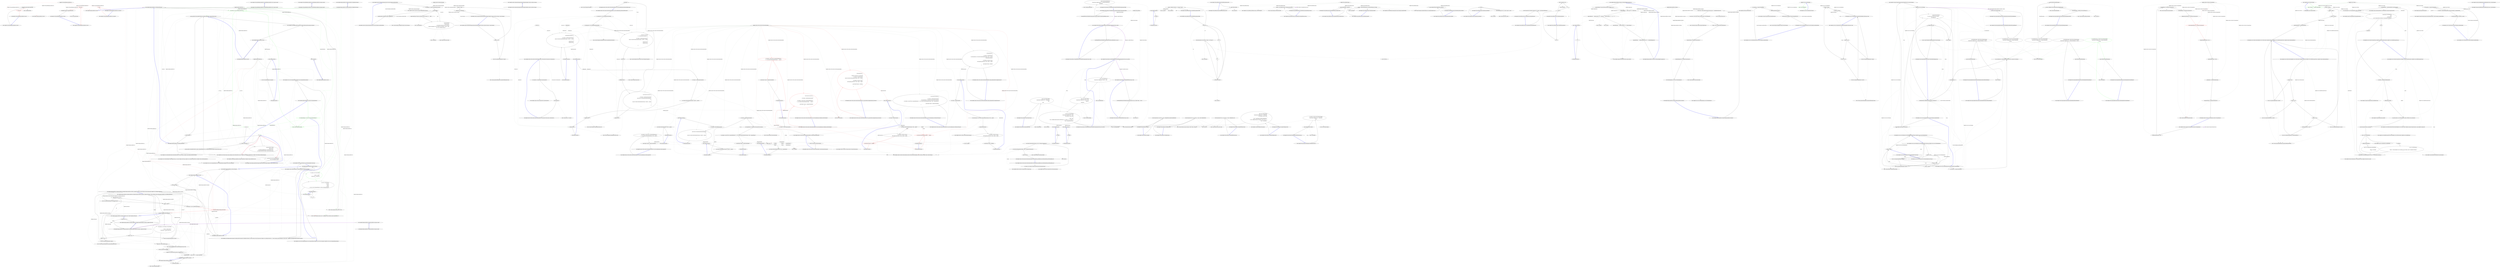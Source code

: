 digraph  {
n19 [label="HangFire.Web.AspNetBackgroundJobServer", span=""];
n0 [label="Entry HangFire.Web.AspNetBackgroundJobServer.AspNetBackgroundJobServer(int, params string[])", span="33-33", cluster="HangFire.Web.AspNetBackgroundJobServer.AspNetBackgroundJobServer(int, params string[])"];
n1 [label="Exit HangFire.Web.AspNetBackgroundJobServer.AspNetBackgroundJobServer(int, params string[])", span="33-33", cluster="HangFire.Web.AspNetBackgroundJobServer.AspNetBackgroundJobServer(int, params string[])"];
n2 [label="Entry HangFire.Web.AspNetBackgroundJobServer.AspNetBackgroundJobServer(params string[])", span="44-44", cluster="HangFire.Web.AspNetBackgroundJobServer.AspNetBackgroundJobServer(params string[])"];
n3 [label="Exit HangFire.Web.AspNetBackgroundJobServer.AspNetBackgroundJobServer(params string[])", span="44-44", cluster="HangFire.Web.AspNetBackgroundJobServer.AspNetBackgroundJobServer(params string[])"];
n4 [label="Entry HangFire.Web.AspNetBackgroundJobServer.Start()", span="53-53", cluster="HangFire.Web.AspNetBackgroundJobServer.Start()"];
n5 [label="HostingEnvironment.RegisterObject(this)", span="55-55", cluster="HangFire.Web.AspNetBackgroundJobServer.Start()"];
n6 [label="base.Start()", span="56-56", cluster="HangFire.Web.AspNetBackgroundJobServer.Start()", color=red, community=0];
n8 [label="Entry Unk.RegisterObject", span="", cluster="Unk.RegisterObject"];
n7 [label="Exit HangFire.Web.AspNetBackgroundJobServer.Start()", span="53-53", cluster="HangFire.Web.AspNetBackgroundJobServer.Start()"];
n9 [label="Entry HangFire.BackgroundJobServer.Start()", span="66-66", cluster="HangFire.BackgroundJobServer.Start()"];
n10 [label="Entry HangFire.Web.AspNetBackgroundJobServer.Stop()", span="63-63", cluster="HangFire.Web.AspNetBackgroundJobServer.Stop()"];
n11 [label="base.Stop()", span="65-65", cluster="HangFire.Web.AspNetBackgroundJobServer.Stop()", color=red, community=0];
n12 [label="HostingEnvironment.UnregisterObject(this)", span="66-66", cluster="HangFire.Web.AspNetBackgroundJobServer.Stop()"];
n14 [label="Entry HangFire.BackgroundJobServer.Stop()", span="72-72", cluster="HangFire.BackgroundJobServer.Stop()"];
n13 [label="Exit HangFire.Web.AspNetBackgroundJobServer.Stop()", span="63-63", cluster="HangFire.Web.AspNetBackgroundJobServer.Stop()"];
n15 [label="Entry Unk.UnregisterObject", span="", cluster="Unk.UnregisterObject"];
n16 [label="Entry HangFire.Web.AspNetBackgroundJobServer.Stop(bool)", span="69-69", cluster="HangFire.Web.AspNetBackgroundJobServer.Stop(bool)"];
n17 [label="Stop()", span="71-71", cluster="HangFire.Web.AspNetBackgroundJobServer.Stop(bool)", color=red, community=0];
n18 [label="Exit HangFire.Web.AspNetBackgroundJobServer.Stop(bool)", span="69-69", cluster="HangFire.Web.AspNetBackgroundJobServer.Stop(bool)"];
m0_31 [label="Entry System.Collections.Generic.List<T>.List()", span="0-0", cluster="System.Collections.Generic.List<T>.List()", file="BackgroundJobServer.cs"];
m0_32 [label="Entry Hangfire.BackgroundJobServer.GetRequiredProcesses()", span="119-119", cluster="Hangfire.BackgroundJobServer.GetRequiredProcesses()", file="BackgroundJobServer.cs"];
m0_20 [label="Logger.Info(''Starting Hangfire Server'')", span="95-95", cluster="Hangfire.BackgroundJobServer.BackgroundJobServer(Hangfire.BackgroundJobServerOptions, Hangfire.JobStorage, System.Collections.Generic.IEnumerable<Hangfire.Server.IBackgroundProcess>)", file="BackgroundJobServer.cs"];
m0_30 [label="Entry System.ArgumentNullException.ArgumentNullException(string)", span="0-0", cluster="System.ArgumentNullException.ArgumentNullException(string)", file="BackgroundJobServer.cs"];
m0_45 [label="Entry HangFire.Server.ServerComponentRunner.ServerComponentRunner(HangFire.Server.IServerComponent, HangFire.Server.ServerComponentRunnerOptions)", span="41-41", cluster="HangFire.Server.ServerComponentRunner.ServerComponentRunner(HangFire.Server.IServerComponent, HangFire.Server.ServerComponentRunnerOptions)", file="BackgroundJobServer.cs"];
m0_46 [label="Entry HangFire.Server.ServerComponentRunnerOptions.ServerComponentRunnerOptions()", span="24-24", cluster="HangFire.Server.ServerComponentRunnerOptions.ServerComponentRunnerOptions()", file="BackgroundJobServer.cs"];
m0_47 [label="Entry HangFire.BackgroundJobServer.GetServerComponentsRunner()", span="97-97", cluster="HangFire.BackgroundJobServer.GetServerComponentsRunner()", file="BackgroundJobServer.cs"];
m0_48 [label="var componentRunners = new List<IServerComponentRunner>()", span="99-99", cluster="HangFire.BackgroundJobServer.GetServerComponentsRunner()", file="BackgroundJobServer.cs", color=green, community=0];
m0_4 [label="Entry HangFire.BackgroundJobServer.BackgroundJobServer(int, string[], HangFire.JobStorage)", span="46-46", cluster="HangFire.BackgroundJobServer.BackgroundJobServer(int, string[], HangFire.JobStorage)", file="BackgroundJobServer.cs"];
m0_5 [label="workerCount <= 0", span="48-48", cluster="HangFire.BackgroundJobServer.BackgroundJobServer(int, string[], HangFire.JobStorage)", file="BackgroundJobServer.cs"];
m0_56 [label="processes.Add(new RecurringJobScheduler(new BackgroundJobFactory(_options.FilterProvider)))", span="132-132", cluster="Hangfire.BackgroundJobServer.GetRequiredProcesses()", file="BackgroundJobServer.cs"];
m0_68 [label="Entry Hangfire.Server.BackgroundProcessingServerOptions.BackgroundProcessingServerOptions()", span="22-22", cluster="Hangfire.Server.BackgroundProcessingServerOptions.BackgroundProcessingServerOptions()", file="BackgroundJobServer.cs"];
m0_69 [label="Entry Hangfire.BackgroundJobServer.Start()", span="153-153", cluster="Hangfire.BackgroundJobServer.Start()", file="BackgroundJobServer.cs"];
m0_70 [label="Exit Hangfire.BackgroundJobServer.Start()", span="153-153", cluster="Hangfire.BackgroundJobServer.Start()", file="BackgroundJobServer.cs"];
m0_24 [label="Logger.InfoFormat(''    Worker count: {0}.'', options.WorkerCount)", span="101-101", cluster="Hangfire.BackgroundJobServer.BackgroundJobServer(Hangfire.BackgroundJobServerOptions, Hangfire.JobStorage, System.Collections.Generic.IEnumerable<Hangfire.Server.IBackgroundProcess>)", file="BackgroundJobServer.cs"];
m0_0 [label="Entry HangFire.BackgroundJobServer.BackgroundJobServer(params string[])", span="36-36", cluster="HangFire.BackgroundJobServer.BackgroundJobServer(params string[])", file="BackgroundJobServer.cs"];
m0_1 [label="Exit HangFire.BackgroundJobServer.BackgroundJobServer(params string[])", span="36-36", cluster="HangFire.BackgroundJobServer.BackgroundJobServer(params string[])", file="BackgroundJobServer.cs"];
m0_13 [label="additionalProcesses == null", span="81-81", cluster="Hangfire.BackgroundJobServer.BackgroundJobServer(Hangfire.BackgroundJobServerOptions, Hangfire.JobStorage, System.Collections.Generic.IEnumerable<Hangfire.Server.IBackgroundProcess>)", file="BackgroundJobServer.cs"];
m0_14 [label="throw new ArgumentNullException(''additionalProcesses'');", span="81-81", cluster="Hangfire.BackgroundJobServer.BackgroundJobServer(Hangfire.BackgroundJobServerOptions, Hangfire.JobStorage, System.Collections.Generic.IEnumerable<Hangfire.Server.IBackgroundProcess>)", file="BackgroundJobServer.cs"];
m0_15 [label="_options = options", span="83-83", cluster="Hangfire.BackgroundJobServer.BackgroundJobServer(Hangfire.BackgroundJobServerOptions, Hangfire.JobStorage, System.Collections.Generic.IEnumerable<Hangfire.Server.IBackgroundProcess>)", file="BackgroundJobServer.cs"];
m0_16 [label="var processes = new List<IBackgroundProcess>()", span="85-85", cluster="Hangfire.BackgroundJobServer.BackgroundJobServer(Hangfire.BackgroundJobServerOptions, Hangfire.JobStorage, System.Collections.Generic.IEnumerable<Hangfire.Server.IBackgroundProcess>)", file="BackgroundJobServer.cs"];
m0_17 [label="processes.AddRange(GetRequiredProcesses())", span="86-86", cluster="Hangfire.BackgroundJobServer.BackgroundJobServer(Hangfire.BackgroundJobServerOptions, Hangfire.JobStorage, System.Collections.Generic.IEnumerable<Hangfire.Server.IBackgroundProcess>)", file="BackgroundJobServer.cs", color=red, community=0];
m0_11 [label="options == null", span="80-80", cluster="Hangfire.BackgroundJobServer.BackgroundJobServer(Hangfire.BackgroundJobServerOptions, Hangfire.JobStorage, System.Collections.Generic.IEnumerable<Hangfire.Server.IBackgroundProcess>)", file="BackgroundJobServer.cs"];
m0_7 [label="Exit Hangfire.BackgroundJobServer.BackgroundJobServer(Hangfire.BackgroundJobServerOptions, Hangfire.JobStorage)", span="69-69", cluster="Hangfire.BackgroundJobServer.BackgroundJobServer(Hangfire.BackgroundJobServerOptions, Hangfire.JobStorage)", file="BackgroundJobServer.cs"];
m0_9 [label="storage == null", span="79-79", cluster="Hangfire.BackgroundJobServer.BackgroundJobServer(Hangfire.BackgroundJobServerOptions, Hangfire.JobStorage, System.Collections.Generic.IEnumerable<Hangfire.Server.IBackgroundProcess>)", file="BackgroundJobServer.cs"];
m0_12 [label="throw new ArgumentNullException(''options'');", span="80-80", cluster="Hangfire.BackgroundJobServer.BackgroundJobServer(Hangfire.BackgroundJobServerOptions, Hangfire.JobStorage, System.Collections.Generic.IEnumerable<Hangfire.Server.IBackgroundProcess>)", file="BackgroundJobServer.cs"];
m0_6 [label="Entry Hangfire.BackgroundJobServer.BackgroundJobServer(Hangfire.BackgroundJobServerOptions, Hangfire.JobStorage)", span="69-69", cluster="Hangfire.BackgroundJobServer.BackgroundJobServer(Hangfire.BackgroundJobServerOptions, Hangfire.JobStorage)", file="BackgroundJobServer.cs"];
m0_8 [label="Entry Hangfire.BackgroundJobServer.BackgroundJobServer(Hangfire.BackgroundJobServerOptions, Hangfire.JobStorage, System.Collections.Generic.IEnumerable<Hangfire.Server.IBackgroundProcess>)", span="74-74", cluster="Hangfire.BackgroundJobServer.BackgroundJobServer(Hangfire.BackgroundJobServerOptions, Hangfire.JobStorage, System.Collections.Generic.IEnumerable<Hangfire.Server.IBackgroundProcess>)", file="BackgroundJobServer.cs"];
m0_10 [label="throw new ArgumentNullException(''storage'');", span="79-79", cluster="Hangfire.BackgroundJobServer.BackgroundJobServer(Hangfire.BackgroundJobServerOptions, Hangfire.JobStorage, System.Collections.Generic.IEnumerable<Hangfire.Server.IBackgroundProcess>)", file="BackgroundJobServer.cs"];
m0_18 [label="processes.AddRange(additionalProcesses)", span="87-87", cluster="Hangfire.BackgroundJobServer.BackgroundJobServer(Hangfire.BackgroundJobServerOptions, Hangfire.JobStorage, System.Collections.Generic.IEnumerable<Hangfire.Server.IBackgroundProcess>)", file="BackgroundJobServer.cs"];
m0_39 [label="var server = new JobServer(\r\n                _serverId, \r\n                context, \r\n                _storage, \r\n                new Lazy<IServerComponentRunner>(GetServerComponentsRunner))", span="86-90", cluster="HangFire.BackgroundJobServer.GetServerRunner()", file="BackgroundJobServer.cs"];
m0_71 [label="Entry Hangfire.BackgroundJobServer.Stop()", span="158-158", cluster="Hangfire.BackgroundJobServer.Stop()", file="BackgroundJobServer.cs"];
m0_60 [label="yield return new ServerComponentRunner(\r\n                new ServerWatchdog(_storage));", span="115-116", cluster="HangFire.BackgroundJobServer.GetCommonComponentRunners()", file="BackgroundJobServer.cs"];
m0_44 [label="Exit lambda expression", span="102-102", cluster="lambda expression", file="BackgroundJobServer.cs"];
m0_19 [label="var properties = new Dictionary<string, object>\r\n            {\r\n                { ''Queues'', options.Queues },\r\n                { ''WorkerCount'', options.WorkerCount }\r\n            }", span="89-93", cluster="Hangfire.BackgroundJobServer.BackgroundJobServer(Hangfire.BackgroundJobServerOptions, Hangfire.JobStorage, System.Collections.Generic.IEnumerable<Hangfire.Server.IBackgroundProcess>)", file="BackgroundJobServer.cs"];
m0_23 [label="Logger.Info(''Using the following options for Hangfire Server:'')", span="100-100", cluster="Hangfire.BackgroundJobServer.BackgroundJobServer(Hangfire.BackgroundJobServerOptions, Hangfire.JobStorage, System.Collections.Generic.IEnumerable<Hangfire.Server.IBackgroundProcess>)", file="BackgroundJobServer.cs"];
m0_29 [label="Exit Hangfire.BackgroundJobServer.BackgroundJobServer(Hangfire.BackgroundJobServerOptions, Hangfire.JobStorage, System.Collections.Generic.IEnumerable<Hangfire.Server.IBackgroundProcess>)", span="74-74", cluster="Hangfire.BackgroundJobServer.BackgroundJobServer(Hangfire.BackgroundJobServerOptions, Hangfire.JobStorage, System.Collections.Generic.IEnumerable<Hangfire.Server.IBackgroundProcess>)", file="BackgroundJobServer.cs"];
m0_73 [label="Hangfire.BackgroundJobServer", span="", cluster="Unk.ToArray", file="BackgroundJobServer.cs"];
m0_37 [label="Entry System.IDisposable.Dispose()", span="0-0", cluster="System.IDisposable.Dispose()", file="BackgroundJobServer.cs"];
m0_54 [label="i++", span="123-123", cluster="Hangfire.BackgroundJobServer.GetRequiredProcesses()", file="BackgroundJobServer.cs"];
m0_58 [label="Exit Hangfire.BackgroundJobServer.GetRequiredProcesses()", span="119-119", cluster="Hangfire.BackgroundJobServer.GetRequiredProcesses()", file="BackgroundJobServer.cs"];
m0_59 [label="Entry Hangfire.Server.Worker.Worker(System.Collections.Generic.IEnumerable<string>, Hangfire.Server.IBackgroundJobPerformer, Hangfire.States.IBackgroundJobStateChanger)", span="48-48", cluster="Hangfire.Server.Worker.Worker(System.Collections.Generic.IEnumerable<string>, Hangfire.Server.IBackgroundJobPerformer, Hangfire.States.IBackgroundJobStateChanger)", file="BackgroundJobServer.cs"];
m0_61 [label="Entry Hangfire.States.BackgroundJobStateChanger.BackgroundJobStateChanger(Hangfire.Common.IJobFilterProvider)", span="35-35", cluster="Hangfire.States.BackgroundJobStateChanger.BackgroundJobStateChanger(Hangfire.Common.IJobFilterProvider)", file="BackgroundJobServer.cs"];
m0_64 [label="Entry HangFire.Server.WorkerManager.WorkerManager(string, int, string[], HangFire.JobStorage, HangFire.Server.IJobPerformanceProcess, HangFire.States.IStateMachineFactory)", span="29-29", cluster="HangFire.Server.WorkerManager.WorkerManager(string, int, string[], HangFire.JobStorage, HangFire.Server.IJobPerformanceProcess, HangFire.States.IStateMachineFactory)", file="BackgroundJobServer.cs"];
m0_43 [label="''''' + x + '''''", span="102-102", cluster="lambda expression", file="BackgroundJobServer.cs"];
m0_63 [label="Entry Hangfire.Server.DelayedJobScheduler.DelayedJobScheduler(System.TimeSpan, Hangfire.States.IBackgroundJobStateChanger)", span="104-104", cluster="Hangfire.Server.DelayedJobScheduler.DelayedJobScheduler(System.TimeSpan, Hangfire.States.IBackgroundJobStateChanger)", file="BackgroundJobServer.cs"];
m0_33 [label="Entry System.Collections.Generic.List<T>.AddRange(System.Collections.Generic.IEnumerable<T>)", span="0-0", cluster="System.Collections.Generic.List<T>.AddRange(System.Collections.Generic.IEnumerable<T>)", file="BackgroundJobServer.cs"];
m0_34 [label="Entry HangFire.BackgroundJobServer.Dispose()", span="73-73", cluster="HangFire.BackgroundJobServer.Dispose()", file="BackgroundJobServer.cs"];
m0_65 [label="Entry Hangfire.Client.BackgroundJobFactory.BackgroundJobFactory(Hangfire.Common.IJobFilterProvider)", span="35-35", cluster="Hangfire.Client.BackgroundJobFactory.BackgroundJobFactory(Hangfire.Common.IJobFilterProvider)", file="BackgroundJobServer.cs"];
m0_36 [label="Exit HangFire.BackgroundJobServer.Dispose()", span="73-73", cluster="HangFire.BackgroundJobServer.Dispose()", file="BackgroundJobServer.cs"];
m0_41 [label="Exit HangFire.BackgroundJobServer.GetServerRunner()", span="78-78", cluster="HangFire.BackgroundJobServer.GetServerRunner()", file="BackgroundJobServer.cs"];
m0_66 [label="Entry HangFire.States.StateMachineFactory.StateMachineFactory(HangFire.JobStorage)", span="16-16", cluster="HangFire.States.StateMachineFactory.StateMachineFactory(HangFire.JobStorage)", file="BackgroundJobServer.cs"];
m0_67 [label="Entry HangFire.Server.ServerWatchdog.ServerWatchdog(HangFire.JobStorage)", span="29-29", cluster="HangFire.Server.ServerWatchdog.ServerWatchdog(HangFire.JobStorage)", file="BackgroundJobServer.cs"];
m0_42 [label="Entry lambda expression", span="102-102", cluster="lambda expression", file="BackgroundJobServer.cs"];
m0_72 [label="Entry Unk.Select", span="", cluster="Unk.Select", file="BackgroundJobServer.cs"];
m0_49 [label="Entry System.IDisposable.Dispose()", span="0-0", cluster="System.IDisposable.Dispose()", color=green, community=0, file="BackgroundJobServer.cs"];
m0_50 [label="var processes = new List<IBackgroundProcess>()", span="121-121", cluster="Hangfire.BackgroundJobServer.GetRequiredProcesses()", color=green, community=0, file="BackgroundJobServer.cs"];
m0_51 [label="var i = 0", span="123-123", cluster="Hangfire.BackgroundJobServer.GetRequiredProcesses()", file="BackgroundJobServer.cs"];
m0_52 [label="i < _options.WorkerCount", span="123-123", cluster="Hangfire.BackgroundJobServer.GetRequiredProcesses()", file="BackgroundJobServer.cs"];
m0_74 [label="Entry lambda expression", span="124-124", cluster="lambda expression", file="BackgroundJobServer.cs"];
m0_75 [label="new ServerComponentRunner(component)", span="124-124", cluster="lambda expression", file="BackgroundJobServer.cs"];
m0_76 [label="Exit lambda expression", span="124-124", cluster="lambda expression", file="BackgroundJobServer.cs"];
m0_22 [label="storage.WriteOptionsToLog(Logger)", span="98-98", cluster="Hangfire.BackgroundJobServer.BackgroundJobServer(Hangfire.BackgroundJobServerOptions, Hangfire.JobStorage, System.Collections.Generic.IEnumerable<Hangfire.Server.IBackgroundProcess>)", file="BackgroundJobServer.cs"];
m0_57 [label="return processes;", span="134-134", cluster="Hangfire.BackgroundJobServer.GetRequiredProcesses()", file="BackgroundJobServer.cs"];
m0_38 [label="var context = new ServerContext\r\n            {\r\n                Queues = _queues,\r\n                WorkerCount = _workerCount\r\n            }", span="80-84", cluster="HangFire.BackgroundJobServer.GetServerRunner()", file="BackgroundJobServer.cs", color=green, community=0];
m0_35 [label="_serverRunner.Dispose()", span="75-75", cluster="HangFire.BackgroundJobServer.Dispose()", file="BackgroundJobServer.cs"];
m0_21 [label="Entry System.ArgumentException.ArgumentException(string, string)", span="0-0", cluster="System.ArgumentException.ArgumentException(string, string)", file="BackgroundJobServer.cs"];
m0_25 [label="Entry HangFire.BackgroundJobServer.GetServerRunner()", span="78-78", cluster="HangFire.BackgroundJobServer.GetServerRunner()", file="BackgroundJobServer.cs"];
m0_26 [label="Entry HangFire.BackgroundJobServer.Start()", span="63-63", cluster="HangFire.BackgroundJobServer.Start()", file="BackgroundJobServer.cs"];
m0_27 [label="_serverRunner.Start()", span="65-65", cluster="HangFire.BackgroundJobServer.Start()", file="BackgroundJobServer.cs"];
m0_28 [label="Exit HangFire.BackgroundJobServer.Start()", span="63-63", cluster="HangFire.BackgroundJobServer.Start()", file="BackgroundJobServer.cs"];
m0_62 [label="Entry HangFire.Server.ServerComponentRunner.ServerComponentRunner(HangFire.Server.IServerComponent)", span="36-36", cluster="HangFire.Server.ServerComponentRunner.ServerComponentRunner(HangFire.Server.IServerComponent)", file="BackgroundJobServer.cs"];
m0_40 [label="Entry Hangfire.Server.BackgroundProcessingServer.BackgroundProcessingServer(Hangfire.JobStorage, System.Collections.Generic.IEnumerable<Hangfire.Server.IBackgroundProcess>, System.Collections.Generic.IDictionary<string, object>, Hangfire.Server.BackgroundProcessingServerOptions)", span="65-65", cluster="Hangfire.Server.BackgroundProcessingServer.BackgroundProcessingServer(Hangfire.JobStorage, System.Collections.Generic.IEnumerable<Hangfire.Server.IBackgroundProcess>, System.Collections.Generic.IDictionary<string, object>, Hangfire.Server.BackgroundProcessingServerOptions)", file="BackgroundJobServer.cs"];
m0_53 [label="processes.Add(new Worker(\r\n                    _options.Queues, \r\n                    new BackgroundJobPerformer(_options.FilterProvider), \r\n                    new BackgroundJobStateChanger(_options.FilterProvider)))", span="125-128", cluster="Hangfire.BackgroundJobServer.GetRequiredProcesses()", file="BackgroundJobServer.cs"];
m0_55 [label="processes.Add(new DelayedJobScheduler(_options.SchedulePollingInterval, new BackgroundJobStateChanger(_options.FilterProvider)))", span="131-131", cluster="Hangfire.BackgroundJobServer.GetRequiredProcesses()", file="BackgroundJobServer.cs"];
m0_2 [label="Entry Hangfire.BackgroundJobServer.BackgroundJobServer(Hangfire.JobStorage)", span="48-48", cluster="Hangfire.BackgroundJobServer.BackgroundJobServer(Hangfire.JobStorage)", file="BackgroundJobServer.cs"];
m0_3 [label="Exit Hangfire.BackgroundJobServer.BackgroundJobServer(Hangfire.JobStorage)", span="48-48", cluster="Hangfire.BackgroundJobServer.BackgroundJobServer(Hangfire.JobStorage)", file="BackgroundJobServer.cs"];
m0_77 [label="HangFire.BackgroundJobServer", span="", file="BackgroundJobServer.cs"];
m2_9 [label="Entry HangFire.SqlServer.ExpirationManager.Execute(System.Threading.CancellationToken)", span="51-51", cluster="HangFire.SqlServer.ExpirationManager.Execute(System.Threading.CancellationToken)", file="ExpirationManager.cs"];
m2_10 [label="var connection = _storage.CreateAndOpenConnection()", span="53-53", cluster="HangFire.SqlServer.ExpirationManager.Execute(System.Threading.CancellationToken)", file="ExpirationManager.cs"];
m2_14 [label="cancellationToken.WaitHandle.WaitOne(_checkInterval)", span="67-67", cluster="HangFire.SqlServer.ExpirationManager.Execute(System.Threading.CancellationToken)", file="ExpirationManager.cs"];
m2_11 [label=ProcessedTables, span="55-55", cluster="HangFire.SqlServer.ExpirationManager.Execute(System.Threading.CancellationToken)", file="ExpirationManager.cs"];
m2_13 [label="connection.Execute(\r\n                        String.Format(@''\r\nset transaction isolation level read committed;\r\ndelete from HangFire.[{0}] with (tablock) where ExpireAt < @now;'', table),\r\n                        new { now = DateTime.UtcNow })", span="59-63", cluster="HangFire.SqlServer.ExpirationManager.Execute(System.Threading.CancellationToken)", file="ExpirationManager.cs"];
m2_12 [label="Logger.DebugFormat(''Removing outdated records from table '{0}'...'', table)", span="57-57", cluster="HangFire.SqlServer.ExpirationManager.Execute(System.Threading.CancellationToken)", file="ExpirationManager.cs"];
m2_15 [label="Exit HangFire.SqlServer.ExpirationManager.Execute(System.Threading.CancellationToken)", span="51-51", cluster="HangFire.SqlServer.ExpirationManager.Execute(System.Threading.CancellationToken)", file="ExpirationManager.cs"];
m2_8 [label="Entry System.ArgumentNullException.ArgumentNullException(string)", span="0-0", cluster="System.ArgumentNullException.ArgumentNullException(string)", file="ExpirationManager.cs"];
m2_2 [label="Entry HangFire.SqlServer.ExpirationManager.ExpirationManager(HangFire.SqlServer.SqlServerStorage, System.TimeSpan)", span="43-43", cluster="HangFire.SqlServer.ExpirationManager.ExpirationManager(HangFire.SqlServer.SqlServerStorage, System.TimeSpan)", file="ExpirationManager.cs"];
m2_3 [label="storage == null", span="45-45", cluster="HangFire.SqlServer.ExpirationManager.ExpirationManager(HangFire.SqlServer.SqlServerStorage, System.TimeSpan)", file="ExpirationManager.cs"];
m2_5 [label="_storage = storage", span="47-47", cluster="HangFire.SqlServer.ExpirationManager.ExpirationManager(HangFire.SqlServer.SqlServerStorage, System.TimeSpan)", file="ExpirationManager.cs"];
m2_6 [label="_checkInterval = checkInterval", span="48-48", cluster="HangFire.SqlServer.ExpirationManager.ExpirationManager(HangFire.SqlServer.SqlServerStorage, System.TimeSpan)", file="ExpirationManager.cs"];
m2_4 [label="throw new ArgumentNullException(''storage'');", span="45-45", cluster="HangFire.SqlServer.ExpirationManager.ExpirationManager(HangFire.SqlServer.SqlServerStorage, System.TimeSpan)", file="ExpirationManager.cs"];
m2_7 [label="Exit HangFire.SqlServer.ExpirationManager.ExpirationManager(HangFire.SqlServer.SqlServerStorage, System.TimeSpan)", span="43-43", cluster="HangFire.SqlServer.ExpirationManager.ExpirationManager(HangFire.SqlServer.SqlServerStorage, System.TimeSpan)", file="ExpirationManager.cs"];
m2_0 [label="Entry HangFire.SqlServer.ExpirationManager.ExpirationManager(HangFire.SqlServer.SqlServerStorage)", span="38-38", cluster="HangFire.SqlServer.ExpirationManager.ExpirationManager(HangFire.SqlServer.SqlServerStorage)", file="ExpirationManager.cs"];
m2_1 [label="Exit HangFire.SqlServer.ExpirationManager.ExpirationManager(HangFire.SqlServer.SqlServerStorage)", span="38-38", cluster="HangFire.SqlServer.ExpirationManager.ExpirationManager(HangFire.SqlServer.SqlServerStorage)", file="ExpirationManager.cs"];
m2_20 [label="Entry System.Threading.WaitHandle.WaitOne(System.TimeSpan)", span="0-0", cluster="System.Threading.WaitHandle.WaitOne(System.TimeSpan)", file="ExpirationManager.cs"];
m2_19 [label="Entry Unk.Execute", span="", cluster="Unk.Execute", file="ExpirationManager.cs"];
m2_16 [label="Entry HangFire.SqlServer.SqlServerStorage.CreateAndOpenConnection()", span="70-70", cluster="HangFire.SqlServer.SqlServerStorage.CreateAndOpenConnection()", file="ExpirationManager.cs"];
m2_17 [label="Entry Unk.DebugFormat", span="", cluster="Unk.DebugFormat", file="ExpirationManager.cs"];
m2_18 [label="Entry string.Format(string, object)", span="0-0", cluster="string.Format(string, object)", file="ExpirationManager.cs"];
m2_21 [label="HangFire.SqlServer.ExpirationManager", span="", file="ExpirationManager.cs"];
m4_61 [label="Entry System.Threading.Thread.Join()", span="0-0", cluster="System.Threading.Thread.Join()", file="JobServerFacts.cs"];
m4_102 [label="Entry Hangfire.SqlServer.SqlServerStorage.SqlServerStorage(SqlConnection)", span="96-96", cluster="Hangfire.SqlServer.SqlServerStorage.SqlServerStorage(SqlConnection)", file="JobServerFacts.cs"];
m4_20 [label="Entry Hangfire.SqlServer.Tests.SqlServerDistributedLockFacts.CreateStorage(SqlConnection)", span="132-132", cluster="Hangfire.SqlServer.Tests.SqlServerDistributedLockFacts.CreateStorage(SqlConnection)", file="JobServerFacts.cs"];
m4_100 [label="return new SqlServerStorage(connection);", span="134-134", cluster="Hangfire.SqlServer.Tests.SqlServerDistributedLockFacts.CreateStorage(SqlConnection)", file="JobServerFacts.cs"];
m4_101 [label="Exit Hangfire.SqlServer.Tests.SqlServerDistributedLockFacts.CreateStorage(SqlConnection)", span="132-132", cluster="Hangfire.SqlServer.Tests.SqlServerDistributedLockFacts.CreateStorage(SqlConnection)", file="JobServerFacts.cs"];
m4_13 [label="Entry Unk.UseConnection", span="", cluster="Unk.UseConnection", file="JobServerFacts.cs"];
m4_98 [label="Entry System.TimeSpan.FromMinutes(double)", span="0-0", cluster="System.TimeSpan.FromMinutes(double)", file="JobServerFacts.cs"];
m4_58 [label="Entry System.Threading.Thread.Start()", span="0-0", cluster="System.Threading.Thread.Start()", file="JobServerFacts.cs"];
m4_5 [label="Entry Unk.Equal", span="", cluster="Unk.Equal", file="JobServerFacts.cs"];
m4_25 [label="Entry Hangfire.SqlServer.Tests.SqlServerDistributedLockFacts.Ctor_ThrowsAnException_WhenResourceIsNullOrEmpty()", span="38-38", cluster="Hangfire.SqlServer.Tests.SqlServerDistributedLockFacts.Ctor_ThrowsAnException_WhenResourceIsNullOrEmpty()", file="JobServerFacts.cs"];
m4_26 [label="UseConnection(connection =>\r\n            {\r\n                var storage = CreateStorage(connection);\r\n\r\n                var exception = Assert.Throws<ArgumentNullException>(\r\n                () => new SqlServerDistributedLock(storage, '''', _timeout));\r\n\r\n                Assert.Equal(''resource'', exception.ParamName);\r\n            })", span="40-48", cluster="Hangfire.SqlServer.Tests.SqlServerDistributedLockFacts.Ctor_ThrowsAnException_WhenResourceIsNullOrEmpty()", color=red, community=0, file="JobServerFacts.cs"];
m4_27 [label="Exit Hangfire.SqlServer.Tests.SqlServerDistributedLockFacts.Ctor_ThrowsAnException_WhenResourceIsNullOrEmpty()", span="38-38", cluster="Hangfire.SqlServer.Tests.SqlServerDistributedLockFacts.Ctor_ThrowsAnException_WhenResourceIsNullOrEmpty()", file="JobServerFacts.cs"];
m4_60 [label="Entry System.Threading.ManualResetEventSlim.Set()", span="0-0", cluster="System.Threading.ManualResetEventSlim.Set()", file="JobServerFacts.cs"];
m4_106 [label="Entry Hangfire.SqlServer.Tests.ConnectionUtils.CreateConnection()", span="37-37", cluster="Hangfire.SqlServer.Tests.ConnectionUtils.CreateConnection()", file="JobServerFacts.cs"];
m4_4 [label="Entry Unk.>", span="", cluster="Unk.>", file="JobServerFacts.cs"];
m4_79 [label="Entry Hangfire.SqlServer.Tests.SqlServerDistributedLockFacts.Dispose_ReleasesExclusiveApplicationLock()", span="105-105", cluster="Hangfire.SqlServer.Tests.SqlServerDistributedLockFacts.Dispose_ReleasesExclusiveApplicationLock()", file="JobServerFacts.cs"];
m4_80 [label="UseConnection(sql =>\r\n            {\r\n                var storage = CreateStorage(sql);\r\n                var distributedLock = new SqlServerDistributedLock(storage, ''hello'', _timeout);\r\n                distributedLock.Dispose();\r\n\r\n                var lockMode = sql.Query<string>(\r\n                    ''select applock_mode('public', 'hello', 'session')'').Single();\r\n\r\n                Assert.Equal(''NoLock'', lockMode);\r\n            })", span="107-117", cluster="Hangfire.SqlServer.Tests.SqlServerDistributedLockFacts.Dispose_ReleasesExclusiveApplicationLock()", file="JobServerFacts.cs"];
m4_81 [label="Exit Hangfire.SqlServer.Tests.SqlServerDistributedLockFacts.Dispose_ReleasesExclusiveApplicationLock()", span="105-105", cluster="Hangfire.SqlServer.Tests.SqlServerDistributedLockFacts.Dispose_ReleasesExclusiveApplicationLock()", file="JobServerFacts.cs"];
m4_89 [label="Entry Hangfire.SqlServer.SqlServerDistributedLock.Dispose()", span="71-71", cluster="Hangfire.SqlServer.SqlServerDistributedLock.Dispose()", file="JobServerFacts.cs"];
m4_21 [label="Entry System.TimeSpan.FromSeconds(double)", span="0-0", cluster="System.TimeSpan.FromSeconds(double)", file="JobServerFacts.cs"];
m4_107 [label="Entry System.Action<T>.Invoke(T)", span="0-0", cluster="System.Action<T>.Invoke(T)", file="JobServerFacts.cs"];
m4_96 [label="Entry Hangfire.SqlServer.SqlServerStorage.SqlServerStorage(string)", span="40-40", cluster="Hangfire.SqlServer.SqlServerStorage.SqlServerStorage(string)", file="JobServerFacts.cs"];
m4_36 [label="Entry Hangfire.SqlServer.Tests.SqlServerDistributedLockFacts.Ctor_AcquiresExclusiveApplicationLock_OnSession()", span="52-52", cluster="Hangfire.SqlServer.Tests.SqlServerDistributedLockFacts.Ctor_AcquiresExclusiveApplicationLock_OnSession()", file="JobServerFacts.cs"];
m4_37 [label="UseConnection(sql =>\r\n            {\r\n                // ReSharper disable once UnusedVariable\r\n                var storage = CreateStorage(sql);\r\n                using (new SqlServerDistributedLock(storage, ''hello'', _timeout))\r\n                {\r\n                    var lockMode = sql.Query<string>(\r\n                        ''select applock_mode('public', 'hello', 'session')'').Single();\r\n\r\n                    Assert.Equal(''Exclusive'', lockMode);\r\n                }\r\n            })", span="54-65", cluster="Hangfire.SqlServer.Tests.SqlServerDistributedLockFacts.Ctor_AcquiresExclusiveApplicationLock_OnSession()", color=red, community=0, file="JobServerFacts.cs"];
m4_38 [label="Exit Hangfire.SqlServer.Tests.SqlServerDistributedLockFacts.Ctor_AcquiresExclusiveApplicationLock_OnSession()", span="52-52", cluster="Hangfire.SqlServer.Tests.SqlServerDistributedLockFacts.Ctor_AcquiresExclusiveApplicationLock_OnSession()", file="JobServerFacts.cs"];
m4_9 [label="Entry Hangfire.SqlServer.SqlServerDistributedLock.SqlServerDistributedLock(Hangfire.SqlServer.SqlServerStorage, string, System.TimeSpan)", span="50-50", cluster="Hangfire.SqlServer.SqlServerDistributedLock.SqlServerDistributedLock(Hangfire.SqlServer.SqlServerStorage, string, System.TimeSpan)", file="JobServerFacts.cs"];
m4_59 [label="Entry System.Threading.ManualResetEventSlim.Wait()", span="0-0", cluster="System.Threading.ManualResetEventSlim.Wait()", file="JobServerFacts.cs"];
m4_56 [label="Entry System.Threading.ManualResetEventSlim.ManualResetEventSlim(bool)", span="0-0", cluster="System.Threading.ManualResetEventSlim.ManualResetEventSlim(bool)", file="JobServerFacts.cs"];
m4_65 [label="Entry Hangfire.SqlServer.Tests.SqlServerDistributedLockFacts.UseConnection(System.Action<SqlConnection>)", span="137-137", cluster="Hangfire.SqlServer.Tests.SqlServerDistributedLockFacts.UseConnection(System.Action<SqlConnection>)", file="JobServerFacts.cs"];
m4_103 [label="var connection = ConnectionUtils.CreateConnection()", span="139-139", cluster="Hangfire.SqlServer.Tests.SqlServerDistributedLockFacts.UseConnection(System.Action<SqlConnection>)", file="JobServerFacts.cs"];
m4_104 [label="action(connection)", span="141-141", cluster="Hangfire.SqlServer.Tests.SqlServerDistributedLockFacts.UseConnection(System.Action<SqlConnection>)", file="JobServerFacts.cs"];
m4_105 [label="Exit Hangfire.SqlServer.Tests.SqlServerDistributedLockFacts.UseConnection(System.Action<SqlConnection>)", span="137-137", cluster="Hangfire.SqlServer.Tests.SqlServerDistributedLockFacts.UseConnection(System.Action<SqlConnection>)", file="JobServerFacts.cs"];
m4_82 [label="Entry lambda expression", span="107-117", cluster="lambda expression", file="JobServerFacts.cs"];
m4_6 [label="Entry lambda expression", span="19-19", cluster="lambda expression", file="JobServerFacts.cs"];
m4_7 [label="new SqlServerDistributedLock(null, ''hello'', _timeout)", span="19-19", cluster="lambda expression", file="JobServerFacts.cs"];
m4_8 [label="Exit lambda expression", span="19-19", cluster="lambda expression", file="JobServerFacts.cs"];
m4_14 [label="Entry lambda expression", span="27-34", cluster="lambda expression", file="JobServerFacts.cs"];
m4_15 [label="var storage = CreateStorage(connection)", span="29-29", cluster="lambda expression", file="JobServerFacts.cs"];
m4_16 [label="var tooLargeTimeout = TimeSpan.FromSeconds(Int32.MaxValue)", span="30-30", cluster="lambda expression", file="JobServerFacts.cs"];
m4_17 [label="var exception = Assert.Throws<ArgumentException>(() => new SqlServerDistributedLock(storage, ''hello'', tooLargeTimeout))", span="31-31", cluster="lambda expression", file="JobServerFacts.cs"];
m4_23 [label="new SqlServerDistributedLock(storage, ''hello'', tooLargeTimeout)", span="31-31", cluster="lambda expression", file="JobServerFacts.cs"];
m4_18 [label="Assert.Equal(''timeout'', exception.ParamName)", span="33-33", cluster="lambda expression", file="JobServerFacts.cs"];
m4_22 [label="Entry lambda expression", span="31-31", cluster="lambda expression", file="JobServerFacts.cs"];
m4_19 [label="Exit lambda expression", span="27-34", cluster="lambda expression", file="JobServerFacts.cs"];
m4_24 [label="Exit lambda expression", span="31-31", cluster="lambda expression", file="JobServerFacts.cs"];
m4_28 [label="Entry lambda expression", span="40-48", cluster="lambda expression", file="JobServerFacts.cs"];
m4_29 [label="var storage = CreateStorage(connection)", span="42-42", cluster="lambda expression", file="JobServerFacts.cs"];
m4_30 [label="var exception = Assert.Throws<ArgumentNullException>(\r\n                () => new SqlServerDistributedLock(storage, '''', _timeout))", span="44-45", cluster="lambda expression", color=red, community=0, file="JobServerFacts.cs"];
m4_34 [label="new SqlServerDistributedLock(storage, '''', _timeout)", span="45-45", cluster="lambda expression", color=red, community=0, file="JobServerFacts.cs"];
m4_31 [label="Assert.Equal(''resource'', exception.ParamName)", span="47-47", cluster="lambda expression", file="JobServerFacts.cs"];
m4_33 [label="Entry lambda expression", span="45-45", cluster="lambda expression", file="JobServerFacts.cs"];
m4_32 [label="Exit lambda expression", span="40-48", cluster="lambda expression", file="JobServerFacts.cs"];
m4_35 [label="Exit lambda expression", span="45-45", cluster="lambda expression", file="JobServerFacts.cs"];
m4_39 [label="Entry lambda expression", span="54-65", cluster="lambda expression", file="JobServerFacts.cs"];
m4_40 [label="var storage = CreateStorage(sql)", span="57-57", cluster="lambda expression", file="JobServerFacts.cs"];
m4_42 [label="var lockMode = sql.Query<string>(\r\n                        ''select applock_mode('public', 'hello', 'session')'').Single()", span="60-61", cluster="lambda expression", file="JobServerFacts.cs"];
m4_41 [label="new SqlServerDistributedLock(storage, ''hello'', _timeout)", span="58-58", cluster="lambda expression", file="JobServerFacts.cs"];
m4_43 [label="Assert.Equal(''Exclusive'', lockMode)", span="63-63", cluster="lambda expression", color=red, community=0, file="JobServerFacts.cs"];
m4_44 [label="Exit lambda expression", span="54-65", cluster="lambda expression", file="JobServerFacts.cs"];
m4_63 [label="UseConnection(connection1 =>\r\n                {\r\n                    var storage = CreateStorage(connection1);\r\n                    using (new SqlServerDistributedLock(storage, ''exclusive'', _timeout))\r\n                    {\r\n                        lockAcquired.Set();\r\n                        releaseLock.Wait();\r\n                    }\r\n                })", span="75-83", cluster="lambda expression", file="JobServerFacts.cs"];
m4_70 [label="releaseLock.Wait()", span="81-81", cluster="lambda expression", file="JobServerFacts.cs"];
m4_69 [label="lockAcquired.Set()", span="80-80", cluster="lambda expression", file="JobServerFacts.cs"];
m4_72 [label="Entry lambda expression", span="88-98", cluster="lambda expression", file="JobServerFacts.cs"];
m4_62 [label="Entry lambda expression", span="75-83", cluster="lambda expression", file="JobServerFacts.cs"];
m4_64 [label="Exit lambda expression", span="75-83", cluster="lambda expression", file="JobServerFacts.cs"];
m4_66 [label="Entry lambda expression", span="75-83", cluster="lambda expression", file="JobServerFacts.cs"];
m4_67 [label="var storage = CreateStorage(connection1)", span="77-77", cluster="lambda expression", file="JobServerFacts.cs"];
m4_68 [label="new SqlServerDistributedLock(storage, ''exclusive'', _timeout)", span="78-78", cluster="lambda expression", file="JobServerFacts.cs"];
m4_71 [label="Exit lambda expression", span="75-83", cluster="lambda expression", file="JobServerFacts.cs"];
m4_73 [label="var storage = CreateStorage(connection2)", span="90-90", cluster="lambda expression", file="JobServerFacts.cs"];
m4_74 [label="Assert.Throws<DistributedLockTimeoutException>(\r\n                    () =>\r\n                    {\r\n                        using (new SqlServerDistributedLock(storage, ''exclusive'', _timeout))\r\n                        {\r\n                        }\r\n                    })", span="91-97", cluster="lambda expression", file="JobServerFacts.cs"];
m4_77 [label="new SqlServerDistributedLock(storage, ''exclusive'', _timeout)", span="94-94", cluster="lambda expression", file="JobServerFacts.cs"];
m4_75 [label="Exit lambda expression", span="88-98", cluster="lambda expression", file="JobServerFacts.cs"];
m4_76 [label="Entry lambda expression", span="92-97", cluster="lambda expression", file="JobServerFacts.cs"];
m4_78 [label="Exit lambda expression", span="92-97", cluster="lambda expression", file="JobServerFacts.cs"];
m4_83 [label="var storage = CreateStorage(sql)", span="109-109", cluster="lambda expression", file="JobServerFacts.cs"];
m4_86 [label="var lockMode = sql.Query<string>(\r\n                    ''select applock_mode('public', 'hello', 'session')'').Single()", span="113-114", cluster="lambda expression", file="JobServerFacts.cs"];
m4_84 [label="var distributedLock = new SqlServerDistributedLock(storage, ''hello'', _timeout)", span="110-110", cluster="lambda expression", file="JobServerFacts.cs"];
m4_85 [label="distributedLock.Dispose()", span="111-111", cluster="lambda expression", file="JobServerFacts.cs"];
m4_87 [label="Assert.Equal(''NoLock'', lockMode)", span="116-116", cluster="lambda expression", file="JobServerFacts.cs"];
m4_88 [label="Exit lambda expression", span="107-117", cluster="lambda expression", file="JobServerFacts.cs"];
m4_90 [label="Entry Hangfire.SqlServer.Tests.SqlServerDistributedLockFacts.DistributedLocks_AreReEntrant_FromTheSameThread_OnTheSameResource()", span="121-121", cluster="Hangfire.SqlServer.Tests.SqlServerDistributedLockFacts.DistributedLocks_AreReEntrant_FromTheSameThread_OnTheSameResource()", file="JobServerFacts.cs"];
m4_91 [label="var storage = new SqlServerStorage(ConnectionUtils.GetConnectionString())", span="123-123", cluster="Hangfire.SqlServer.Tests.SqlServerDistributedLockFacts.DistributedLocks_AreReEntrant_FromTheSameThread_OnTheSameResource()", file="JobServerFacts.cs"];
m4_92 [label="new SqlServerDistributedLock(storage, ''hello'', TimeSpan.FromMinutes(5))", span="125-125", cluster="Hangfire.SqlServer.Tests.SqlServerDistributedLockFacts.DistributedLocks_AreReEntrant_FromTheSameThread_OnTheSameResource()", file="JobServerFacts.cs"];
m4_93 [label="new SqlServerDistributedLock(storage, ''hello'', TimeSpan.FromMinutes(5))", span="126-126", cluster="Hangfire.SqlServer.Tests.SqlServerDistributedLockFacts.DistributedLocks_AreReEntrant_FromTheSameThread_OnTheSameResource()", file="JobServerFacts.cs"];
m4_94 [label="Assert.True(true)", span="128-128", cluster="Hangfire.SqlServer.Tests.SqlServerDistributedLockFacts.DistributedLocks_AreReEntrant_FromTheSameThread_OnTheSameResource()", file="JobServerFacts.cs"];
m4_95 [label="Exit Hangfire.SqlServer.Tests.SqlServerDistributedLockFacts.DistributedLocks_AreReEntrant_FromTheSameThread_OnTheSameResource()", span="121-121", cluster="Hangfire.SqlServer.Tests.SqlServerDistributedLockFacts.DistributedLocks_AreReEntrant_FromTheSameThread_OnTheSameResource()", file="JobServerFacts.cs"];
m4_10 [label="Entry Hangfire.SqlServer.Tests.SqlServerDistributedLockFacts.Ctor_ThrowsAnException_WhenTimeoutTooLarge()", span="25-25", cluster="Hangfire.SqlServer.Tests.SqlServerDistributedLockFacts.Ctor_ThrowsAnException_WhenTimeoutTooLarge()", file="JobServerFacts.cs"];
m4_11 [label="UseConnection(connection =>\r\n            {\r\n                var storage = CreateStorage(connection);\r\n                var tooLargeTimeout = TimeSpan.FromSeconds(Int32.MaxValue);\r\n                var exception = Assert.Throws<ArgumentException>(() => new SqlServerDistributedLock(storage, ''hello'', tooLargeTimeout));\r\n\r\n                Assert.Equal(''timeout'', exception.ParamName);\r\n            })", span="27-34", cluster="Hangfire.SqlServer.Tests.SqlServerDistributedLockFacts.Ctor_ThrowsAnException_WhenTimeoutTooLarge()", file="JobServerFacts.cs"];
m4_12 [label="Exit Hangfire.SqlServer.Tests.SqlServerDistributedLockFacts.Ctor_ThrowsAnException_WhenTimeoutTooLarge()", span="25-25", cluster="Hangfire.SqlServer.Tests.SqlServerDistributedLockFacts.Ctor_ThrowsAnException_WhenTimeoutTooLarge()", file="JobServerFacts.cs"];
m4_45 [label="Entry Unk.Single", span="", cluster="Unk.Single", file="JobServerFacts.cs"];
m4_97 [label="Entry Hangfire.SqlServer.Tests.ConnectionUtils.GetConnectionString()", span="26-26", cluster="Hangfire.SqlServer.Tests.ConnectionUtils.GetConnectionString()", file="JobServerFacts.cs"];
m4_99 [label="Entry Unk.True", span="", cluster="Unk.True", file="JobServerFacts.cs"];
m4_0 [label="Entry Hangfire.SqlServer.Tests.SqlServerDistributedLockFacts.Ctor_ThrowsAnException_WhenStorageIsNull()", span="16-16", cluster="Hangfire.SqlServer.Tests.SqlServerDistributedLockFacts.Ctor_ThrowsAnException_WhenStorageIsNull()", file="JobServerFacts.cs"];
m4_1 [label="var exception = Assert.Throws<ArgumentNullException>(\r\n                () => new SqlServerDistributedLock(null, ''hello'', _timeout))", span="18-19", cluster="Hangfire.SqlServer.Tests.SqlServerDistributedLockFacts.Ctor_ThrowsAnException_WhenStorageIsNull()", file="JobServerFacts.cs"];
m4_2 [label="Assert.Equal(''storage'', exception.ParamName)", span="21-21", cluster="Hangfire.SqlServer.Tests.SqlServerDistributedLockFacts.Ctor_ThrowsAnException_WhenStorageIsNull()", file="JobServerFacts.cs"];
m4_3 [label="Exit Hangfire.SqlServer.Tests.SqlServerDistributedLockFacts.Ctor_ThrowsAnException_WhenStorageIsNull()", span="16-16", cluster="Hangfire.SqlServer.Tests.SqlServerDistributedLockFacts.Ctor_ThrowsAnException_WhenStorageIsNull()", file="JobServerFacts.cs"];
m4_46 [label="Entry Hangfire.SqlServer.Tests.SqlServerDistributedLockFacts.Ctor_ThrowsAnException_IfLockCanNotBeGranted()", span="69-69", cluster="Hangfire.SqlServer.Tests.SqlServerDistributedLockFacts.Ctor_ThrowsAnException_IfLockCanNotBeGranted()", file="JobServerFacts.cs"];
m4_47 [label="var releaseLock = new ManualResetEventSlim(false)", span="71-71", cluster="Hangfire.SqlServer.Tests.SqlServerDistributedLockFacts.Ctor_ThrowsAnException_IfLockCanNotBeGranted()", file="JobServerFacts.cs"];
m4_48 [label="var lockAcquired = new ManualResetEventSlim(false)", span="72-72", cluster="Hangfire.SqlServer.Tests.SqlServerDistributedLockFacts.Ctor_ThrowsAnException_IfLockCanNotBeGranted()", file="JobServerFacts.cs"];
m4_49 [label="var thread = new Thread(\r\n                () => UseConnection(connection1 =>\r\n                {\r\n                    var storage = CreateStorage(connection1);\r\n                    using (new SqlServerDistributedLock(storage, ''exclusive'', _timeout))\r\n                    {\r\n                        lockAcquired.Set();\r\n                        releaseLock.Wait();\r\n                    }\r\n                }))", span="74-83", cluster="Hangfire.SqlServer.Tests.SqlServerDistributedLockFacts.Ctor_ThrowsAnException_IfLockCanNotBeGranted()", file="JobServerFacts.cs"];
m4_53 [label="releaseLock.Set()", span="100-100", cluster="Hangfire.SqlServer.Tests.SqlServerDistributedLockFacts.Ctor_ThrowsAnException_IfLockCanNotBeGranted()", file="JobServerFacts.cs"];
m4_51 [label="lockAcquired.Wait()", span="86-86", cluster="Hangfire.SqlServer.Tests.SqlServerDistributedLockFacts.Ctor_ThrowsAnException_IfLockCanNotBeGranted()", file="JobServerFacts.cs"];
m4_50 [label="thread.Start()", span="84-84", cluster="Hangfire.SqlServer.Tests.SqlServerDistributedLockFacts.Ctor_ThrowsAnException_IfLockCanNotBeGranted()", file="JobServerFacts.cs"];
m4_54 [label="thread.Join()", span="101-101", cluster="Hangfire.SqlServer.Tests.SqlServerDistributedLockFacts.Ctor_ThrowsAnException_IfLockCanNotBeGranted()", file="JobServerFacts.cs"];
m4_52 [label="UseConnection(connection2 =>\r\n            {\r\n                var storage = CreateStorage(connection2);\r\n                Assert.Throws<DistributedLockTimeoutException>(\r\n                    () =>\r\n                    {\r\n                        using (new SqlServerDistributedLock(storage, ''exclusive'', _timeout))\r\n                        {\r\n                        }\r\n                    });\r\n            })", span="88-98", cluster="Hangfire.SqlServer.Tests.SqlServerDistributedLockFacts.Ctor_ThrowsAnException_IfLockCanNotBeGranted()", file="JobServerFacts.cs"];
m4_55 [label="Exit Hangfire.SqlServer.Tests.SqlServerDistributedLockFacts.Ctor_ThrowsAnException_IfLockCanNotBeGranted()", span="69-69", cluster="Hangfire.SqlServer.Tests.SqlServerDistributedLockFacts.Ctor_ThrowsAnException_IfLockCanNotBeGranted()", file="JobServerFacts.cs"];
m4_57 [label="Entry System.Threading.Thread.Thread(System.Threading.ThreadStart)", span="0-0", cluster="System.Threading.Thread.Thread(System.Threading.ThreadStart)", file="JobServerFacts.cs"];
m4_108 [label="Hangfire.SqlServer.Tests.SqlServerDistributedLockFacts", span="", file="JobServerFacts.cs"];
m4_109 [label=storage, span="", file="JobServerFacts.cs"];
m4_110 [label=tooLargeTimeout, span="", file="JobServerFacts.cs"];
m4_111 [label=storage, span="", file="JobServerFacts.cs"];
m4_112 [label=releaseLock, span="", file="JobServerFacts.cs"];
m4_113 [label=lockAcquired, span="", file="JobServerFacts.cs"];
m4_114 [label=storage, span="", file="JobServerFacts.cs"];
m5_40 [label="Entry Unk.EnqueueItemOnList", span="", cluster="Unk.EnqueueItemOnList", file="Program.cs"];
m5_5 [label="Entry HangFire.Tests.JobSteps.GivenTheJob(string)", span="24-24", cluster="HangFire.Tests.JobSteps.GivenTheJob(string)", file="Program.cs"];
m5_6 [label="Given(String.Format(''the '{0}' job of the '{1}' type'', jobId, DefaultJobType))", span="26-26", cluster="HangFire.Tests.JobSteps.GivenTheJob(string)", file="Program.cs"];
m5_7 [label="Exit HangFire.Tests.JobSteps.GivenTheJob(string)", span="24-24", cluster="HangFire.Tests.JobSteps.GivenTheJob(string)", file="Program.cs"];
m5_0 [label="Entry HangFire.Tests.JobSteps.GivenAJob()", span="18-18", cluster="HangFire.Tests.JobSteps.GivenAJob()", file="Program.cs"];
m5_1 [label="Given(String.Format(''a job of the '{0}' type'', DefaultJobType.AssemblyQualifiedName))", span="20-20", cluster="HangFire.Tests.JobSteps.GivenAJob()", file="Program.cs"];
m5_2 [label="Exit HangFire.Tests.JobSteps.GivenAJob()", span="18-18", cluster="HangFire.Tests.JobSteps.GivenAJob()", file="Program.cs"];
m5_17 [label="Entry HangFire.Tests.JobSteps.GivenAJobOfTheTypeWithTheFollowingArguments(string, Table)", span="42-42", cluster="HangFire.Tests.JobSteps.GivenAJobOfTheTypeWithTheFollowingArguments(string, Table)", file="Program.cs"];
m5_18 [label="GivenTheJobOfTheTypeWithTheFollowingArguments(JobSteps.DefaultJobId, type, args)", span="44-44", cluster="HangFire.Tests.JobSteps.GivenAJobOfTheTypeWithTheFollowingArguments(string, Table)", file="Program.cs"];
m5_19 [label="Exit HangFire.Tests.JobSteps.GivenAJobOfTheTypeWithTheFollowingArguments(string, Table)", span="42-42", cluster="HangFire.Tests.JobSteps.GivenAJobOfTheTypeWithTheFollowingArguments(string, Table)", file="Program.cs"];
m5_29 [label="Entry Unk.SetRangeInHash", span="", cluster="Unk.SetRangeInHash", file="Program.cs"];
m5_8 [label="Entry string.Format(string, object, object)", span="0-0", cluster="string.Format(string, object, object)", file="Program.cs"];
m5_27 [label="Entry Unk.ToDictionary", span="", cluster="Unk.ToDictionary", file="Program.cs"];
m5_46 [label="Redis.Client.SetEntryInHash(\r\n                String.Format(''hangfire:job:{0}'', DefaultJobId),\r\n                ''State'',\r\n                state)", span="94-97", cluster="HangFire.Tests.JobSteps.GivenItsStateIs(string)", file="Program.cs"];
m5_45 [label="Entry HangFire.Tests.JobSteps.GivenItsStateIs(string)", span="92-92", cluster="HangFire.Tests.JobSteps.GivenItsStateIs(string)", file="Program.cs"];
m5_47 [label="Exit HangFire.Tests.JobSteps.GivenItsStateIs(string)", span="92-92", cluster="HangFire.Tests.JobSteps.GivenItsStateIs(string)", file="Program.cs"];
m5_25 [label="Entry Unk.SetEntryInHash", span="", cluster="Unk.SetEntryInHash", file="Program.cs"];
m5_3 [label="Entry string.Format(string, object)", span="0-0", cluster="string.Format(string, object)", file="Program.cs"];
m5_12 [label="Entry HangFire.Tests.JobSteps.GivenTheJobOfTheType(string, string)", span="36-36", cluster="HangFire.Tests.JobSteps.GivenTheJobOfTheType(string, string)", file="Program.cs"];
m5_13 [label="GivenTheJobOfTheTypeWithTheFollowingArguments(jobId, type, new Table(''Name'', ''Value''))", span="38-38", cluster="HangFire.Tests.JobSteps.GivenTheJobOfTheType(string, string)", file="Program.cs"];
m5_14 [label="Exit HangFire.Tests.JobSteps.GivenTheJobOfTheType(string, string)", span="36-36", cluster="HangFire.Tests.JobSteps.GivenTheJobOfTheType(string, string)", file="Program.cs"];
m5_9 [label="Entry HangFire.Tests.JobSteps.GivenAJobOfTheType(string)", span="30-30", cluster="HangFire.Tests.JobSteps.GivenAJobOfTheType(string)", file="Program.cs"];
m5_10 [label="Given(String.Format(''the '{0}' job of the '{1}' type'', DefaultJobId, type))", span="32-32", cluster="HangFire.Tests.JobSteps.GivenAJobOfTheType(string)", file="Program.cs"];
m5_11 [label="Exit HangFire.Tests.JobSteps.GivenAJobOfTheType(string)", span="30-30", cluster="HangFire.Tests.JobSteps.GivenAJobOfTheType(string)", file="Program.cs"];
m5_15 [label="Entry Table.cstr", span="", cluster="Table.cstr", file="Program.cs"];
m5_53 [label="Entry Unk.AreEqual", span="", cluster="Unk.AreEqual", file="Program.cs"];
m5_26 [label="Entry System.Collections.Generic.Dictionary<TKey, TValue>.Dictionary()", span="0-0", cluster="System.Collections.Generic.Dictionary<TKey, TValue>.Dictionary()", file="Program.cs"];
m5_24 [label="Entry Unk.AddItemToList", span="", cluster="Unk.AddItemToList", file="Program.cs"];
m5_41 [label="Entry HangFire.Tests.JobSteps.GivenAJobWithEmptyState()", span="79-79", cluster="HangFire.Tests.JobSteps.GivenAJobWithEmptyState()", file="Program.cs"];
m5_42 [label="Redis.Client.SetRangeInHash(\r\n                String.Format(''hangfire:job:{0}'', DefaultJobId),\r\n                new Dictionary<string, string>\r\n                    {\r\n                        { ''Type'', typeof(TestJob).AssemblyQualifiedName },\r\n                        { ''Args'', JobHelper.ToJson(new Dictionary<string, string>()) },\r\n                        { ''State'', String.Empty }\r\n                    })", span="81-88", cluster="HangFire.Tests.JobSteps.GivenAJobWithEmptyState()", file="Program.cs"];
m5_43 [label="Exit HangFire.Tests.JobSteps.GivenAJobWithEmptyState()", span="79-79", cluster="HangFire.Tests.JobSteps.GivenAJobWithEmptyState()", file="Program.cs"];
m5_28 [label="Entry Unk.ToJson", span="", cluster="Unk.ToJson", file="Program.cs"];
m5_33 [label="Entry lambda expression", span="64-64", cluster="lambda expression", file="Program.cs"];
m5_30 [label="Entry lambda expression", span="64-64", cluster="lambda expression", file="Program.cs"];
m5_31 [label="x[''Name'']", span="64-64", cluster="lambda expression", file="Program.cs"];
m5_32 [label="Exit lambda expression", span="64-64", cluster="lambda expression", file="Program.cs"];
m5_34 [label="x[''Value'']", span="64-64", cluster="lambda expression", file="Program.cs"];
m5_35 [label="Exit lambda expression", span="64-64", cluster="lambda expression", file="Program.cs"];
m5_21 [label="Redis.Client.SetEntryInHash(\r\n                String.Format(''hangfire:job:{0}:state'', jobId),\r\n                ''StateProp'',\r\n                ''SomeValue'')", span="54-57", cluster="HangFire.Tests.JobSteps.GivenTheJobOfTheTypeWithTheFollowingArguments(string, string, Table)", file="Program.cs"];
m5_16 [label="Entry HangFire.Tests.JobSteps.GivenTheJobOfTheTypeWithTheFollowingArguments(string, string, Table)", span="48-48", cluster="HangFire.Tests.JobSteps.GivenTheJobOfTheTypeWithTheFollowingArguments(string, string, Table)", file="Program.cs"];
m5_20 [label="Redis.Client.AddItemToList(\r\n                String.Format(''hangfire:job:{0}:history'', jobId),\r\n                '''')", span="50-52", cluster="HangFire.Tests.JobSteps.GivenTheJobOfTheTypeWithTheFollowingArguments(string, string, Table)", file="Program.cs"];
m5_22 [label="Redis.Client.SetRangeInHash(\r\n                String.Format(''hangfire:job:{0}'', jobId),\r\n                new Dictionary<string, string>\r\n                    {\r\n                        { ''Type'', type },\r\n                        { ''Args'', JobHelper.ToJson(args.Rows.ToDictionary(x => x[''Name''], x => x[''Value''])) },\r\n                        { ''State'', EnqueuedState.Name },\r\n                    })", span="59-66", cluster="HangFire.Tests.JobSteps.GivenTheJobOfTheTypeWithTheFollowingArguments(string, string, Table)", file="Program.cs"];
m5_23 [label="Exit HangFire.Tests.JobSteps.GivenTheJobOfTheTypeWithTheFollowingArguments(string, string, Table)", span="48-48", cluster="HangFire.Tests.JobSteps.GivenTheJobOfTheTypeWithTheFollowingArguments(string, string, Table)", file="Program.cs"];
m5_4 [label="Entry Unk.Given", span="", cluster="Unk.Given", file="Program.cs"];
m5_44 [label="Entry HangFire.Common.JobHelper.ToJson(object)", span="23-23", cluster="HangFire.Common.JobHelper.ToJson(object)", file="Program.cs"];
m5_52 [label="Entry Unk.GetValueFromHash", span="", cluster="Unk.GetValueFromHash", file="Program.cs"];
m5_36 [label="Entry HangFire.Tests.JobSteps.GivenAnEnqueuedCustomJobWithTheFollowingArguments(Table)", span="70-70", cluster="HangFire.Tests.JobSteps.GivenAnEnqueuedCustomJobWithTheFollowingArguments(Table)", file="Program.cs"];
m5_37 [label="GivenAJobOfTheTypeWithTheFollowingArguments(typeof(CustomJob).AssemblyQualifiedName, table)", span="72-72", cluster="HangFire.Tests.JobSteps.GivenAnEnqueuedCustomJobWithTheFollowingArguments(Table)", file="Program.cs"];
m5_38 [label="Redis.Client.EnqueueItemOnList(\r\n                String.Format(''hangfire:queue:{0}'', QueueSteps.DefaultQueue),\r\n                DefaultJobId)", span="73-75", cluster="HangFire.Tests.JobSteps.GivenAnEnqueuedCustomJobWithTheFollowingArguments(Table)", file="Program.cs"];
m5_39 [label="Exit HangFire.Tests.JobSteps.GivenAnEnqueuedCustomJobWithTheFollowingArguments(Table)", span="70-70", cluster="HangFire.Tests.JobSteps.GivenAnEnqueuedCustomJobWithTheFollowingArguments(Table)", file="Program.cs"];
m5_48 [label="Entry HangFire.Tests.JobSteps.ThenTheJobMovedToTheState(string)", span="104-104", cluster="HangFire.Tests.JobSteps.ThenTheJobMovedToTheState(string)", file="Program.cs"];
m5_49 [label="var jobState = Redis.Client.GetValueFromHash(\r\n                String.Format(''hangfire:job:{0}'', DefaultJobId),\r\n                ''State'')", span="106-108", cluster="HangFire.Tests.JobSteps.ThenTheJobMovedToTheState(string)", file="Program.cs"];
m5_50 [label="Assert.AreEqual(state, jobState)", span="110-110", cluster="HangFire.Tests.JobSteps.ThenTheJobMovedToTheState(string)", file="Program.cs"];
m5_51 [label="Exit HangFire.Tests.JobSteps.ThenTheJobMovedToTheState(string)", span="104-104", cluster="HangFire.Tests.JobSteps.ThenTheJobMovedToTheState(string)", file="Program.cs"];
m5_54 [label="HangFire.Tests.JobSteps", span="", file="Program.cs"];
m8_44 [label="Entry HangFire.Tests.JobFetcherSteps.ThenTheFetcherReturnsNull()", span="71-71", cluster="HangFire.Tests.JobFetcherSteps.ThenTheFetcherReturnsNull()", file="ServerComponentRunnerFacts.cs"];
m8_45 [label="Assert.IsNull(_payload)", span="73-73", cluster="HangFire.Tests.JobFetcherSteps.ThenTheFetcherReturnsNull()", file="ServerComponentRunnerFacts.cs"];
m8_46 [label="Exit HangFire.Tests.JobFetcherSteps.ThenTheFetcherReturnsNull()", span="71-71", cluster="HangFire.Tests.JobFetcherSteps.ThenTheFetcherReturnsNull()", file="ServerComponentRunnerFacts.cs"];
m8_48 [label="Entry HangFire.Tests.JobFetcherSteps.ThenAllQueuesAreEmpty()", span="77-77", cluster="HangFire.Tests.JobFetcherSteps.ThenAllQueuesAreEmpty()", file="ServerComponentRunnerFacts.cs"];
m8_49 [label=_queues, span="79-79", cluster="HangFire.Tests.JobFetcherSteps.ThenAllQueuesAreEmpty()", file="ServerComponentRunnerFacts.cs"];
m8_50 [label="Then(String.Format(''the '{0}' queue is empty'', queue))", span="81-81", cluster="HangFire.Tests.JobFetcherSteps.ThenAllQueuesAreEmpty()", file="ServerComponentRunnerFacts.cs"];
m8_51 [label="Exit HangFire.Tests.JobFetcherSteps.ThenAllQueuesAreEmpty()", span="77-77", cluster="HangFire.Tests.JobFetcherSteps.ThenAllQueuesAreEmpty()", file="ServerComponentRunnerFacts.cs"];
m8_3 [label="Entry string.Format(string, object)", span="0-0", cluster="string.Format(string, object)", file="ServerComponentRunnerFacts.cs"];
m8_29 [label="Entry HangFire.Server.JobFetcher.DequeueJob(System.Threading.CancellationToken)", span="24-24", cluster="HangFire.Server.JobFetcher.DequeueJob(System.Threading.CancellationToken)", file="ServerComponentRunnerFacts.cs"];
m8_10 [label="Entry HangFire.Tests.JobFetcherSteps.GivenTheFollowingQueues(Table)", span="30-30", cluster="HangFire.Tests.JobFetcherSteps.GivenTheFollowingQueues(Table)", file="ServerComponentRunnerFacts.cs"];
m8_11 [label="table.Rows", span="32-32", cluster="HangFire.Tests.JobFetcherSteps.GivenTheFollowingQueues(Table)", file="ServerComponentRunnerFacts.cs"];
m8_16 [label="_queues = table.Rows.Select(x => x[''Queue'']).ToList()", span="40-40", cluster="HangFire.Tests.JobFetcherSteps.GivenTheFollowingQueues(Table)", file="ServerComponentRunnerFacts.cs"];
m8_12 [label="var i = 0", span="34-34", cluster="HangFire.Tests.JobFetcherSteps.GivenTheFollowingQueues(Table)", file="ServerComponentRunnerFacts.cs"];
m8_13 [label="i < int.Parse(row[''Jobs''])", span="34-34", cluster="HangFire.Tests.JobFetcherSteps.GivenTheFollowingQueues(Table)", file="ServerComponentRunnerFacts.cs"];
m8_14 [label="Given(String.Format(''a job in the '{0}' queue'', row[''Queue'']))", span="36-36", cluster="HangFire.Tests.JobFetcherSteps.GivenTheFollowingQueues(Table)", file="ServerComponentRunnerFacts.cs"];
m8_15 [label="i++", span="34-34", cluster="HangFire.Tests.JobFetcherSteps.GivenTheFollowingQueues(Table)", file="ServerComponentRunnerFacts.cs"];
m8_17 [label="Exit HangFire.Tests.JobFetcherSteps.GivenTheFollowingQueues(Table)", span="30-30", cluster="HangFire.Tests.JobFetcherSteps.GivenTheFollowingQueues(Table)", file="ServerComponentRunnerFacts.cs"];
m8_8 [label="Entry HangFire.Server.JobFetcher.JobFetcher(string, System.TimeSpan?)", span="13-13", cluster="HangFire.Server.JobFetcher.JobFetcher(string, System.TimeSpan?)", file="ServerComponentRunnerFacts.cs"];
m8_0 [label="Entry HangFire.Tests.JobFetcherSteps.GivenTheFetcherListeningTheQueue()", span="18-18", cluster="HangFire.Tests.JobFetcherSteps.GivenTheFetcherListeningTheQueue()", file="ServerComponentRunnerFacts.cs"];
m8_1 [label="Given(String.Format(''the fetcher listening the '{0}' queue'', QueueSteps.DefaultQueue))", span="20-20", cluster="HangFire.Tests.JobFetcherSteps.GivenTheFetcherListeningTheQueue()", file="ServerComponentRunnerFacts.cs"];
m8_2 [label="Exit HangFire.Tests.JobFetcherSteps.GivenTheFetcherListeningTheQueue()", span="18-18", cluster="HangFire.Tests.JobFetcherSteps.GivenTheFetcherListeningTheQueue()", file="ServerComponentRunnerFacts.cs"];
m8_9 [label="Entry System.TimeSpan.FromSeconds(double)", span="0-0", cluster="System.TimeSpan.FromSeconds(double)", file="ServerComponentRunnerFacts.cs"];
m8_40 [label="Entry Unk.AreEqual", span="", cluster="Unk.AreEqual", file="ServerComponentRunnerFacts.cs"];
m8_47 [label="Entry Unk.IsNull", span="", cluster="Unk.IsNull", file="ServerComponentRunnerFacts.cs"];
m8_18 [label="Entry Unk.Parse", span="", cluster="Unk.Parse", file="ServerComponentRunnerFacts.cs"];
m8_5 [label="Entry HangFire.Tests.JobFetcherSteps.GivenTheFetcherListeningTheQueue(string)", span="24-24", cluster="HangFire.Tests.JobFetcherSteps.GivenTheFetcherListeningTheQueue(string)", file="ServerComponentRunnerFacts.cs"];
m8_6 [label="_fetcher = new JobFetcher(queue, TimeSpan.FromSeconds(1))", span="26-26", cluster="HangFire.Tests.JobFetcherSteps.GivenTheFetcherListeningTheQueue(string)", file="ServerComponentRunnerFacts.cs"];
m8_7 [label="Exit HangFire.Tests.JobFetcherSteps.GivenTheFetcherListeningTheQueue(string)", span="24-24", cluster="HangFire.Tests.JobFetcherSteps.GivenTheFetcherListeningTheQueue(string)", file="ServerComponentRunnerFacts.cs"];
m8_36 [label="Entry Unk.When", span="", cluster="Unk.When", file="ServerComponentRunnerFacts.cs"];
m8_41 [label="Entry HangFire.Tests.JobFetcherSteps.ThenTheFetcherReturnsTheJob(string)", span="65-65", cluster="HangFire.Tests.JobFetcherSteps.ThenTheFetcherReturnsTheJob(string)", file="ServerComponentRunnerFacts.cs"];
m8_42 [label="Assert.AreEqual(jobId, _payload.Id)", span="67-67", cluster="HangFire.Tests.JobFetcherSteps.ThenTheFetcherReturnsTheJob(string)", file="ServerComponentRunnerFacts.cs"];
m8_43 [label="Exit HangFire.Tests.JobFetcherSteps.ThenTheFetcherReturnsTheJob(string)", span="65-65", cluster="HangFire.Tests.JobFetcherSteps.ThenTheFetcherReturnsTheJob(string)", file="ServerComponentRunnerFacts.cs"];
m8_28 [label="Entry System.Threading.CancellationTokenSource.CancellationTokenSource()", span="0-0", cluster="System.Threading.CancellationTokenSource.CancellationTokenSource()", file="ServerComponentRunnerFacts.cs"];
m8_25 [label="Entry HangFire.Tests.JobFetcherSteps.WhenItDequeuesAJob()", span="44-44", cluster="HangFire.Tests.JobFetcherSteps.WhenItDequeuesAJob()", file="ServerComponentRunnerFacts.cs"];
m8_26 [label="_payload = _fetcher.DequeueJob(new CancellationTokenSource().Token)", span="46-46", cluster="HangFire.Tests.JobFetcherSteps.WhenItDequeuesAJob()", file="ServerComponentRunnerFacts.cs"];
m8_27 [label="Exit HangFire.Tests.JobFetcherSteps.WhenItDequeuesAJob()", span="44-44", cluster="HangFire.Tests.JobFetcherSteps.WhenItDequeuesAJob()", file="ServerComponentRunnerFacts.cs"];
m8_22 [label="Entry lambda expression", span="40-40", cluster="lambda expression", file="ServerComponentRunnerFacts.cs"];
m8_23 [label="x[''Queue'']", span="40-40", cluster="lambda expression", file="ServerComponentRunnerFacts.cs"];
m8_24 [label="Exit lambda expression", span="40-40", cluster="lambda expression", file="ServerComponentRunnerFacts.cs"];
m8_20 [label="Entry Unk.Select", span="", cluster="Unk.Select", file="ServerComponentRunnerFacts.cs"];
m8_52 [label="Entry Unk.Then", span="", cluster="Unk.Then", file="ServerComponentRunnerFacts.cs"];
m8_4 [label="Entry Unk.Given", span="", cluster="Unk.Given", file="ServerComponentRunnerFacts.cs"];
m8_30 [label="Entry HangFire.Tests.JobFetcherSteps.WhenItDequeuesJobs(int)", span="50-50", cluster="HangFire.Tests.JobFetcherSteps.WhenItDequeuesJobs(int)", file="ServerComponentRunnerFacts.cs"];
m8_31 [label="var i = 0", span="52-52", cluster="HangFire.Tests.JobFetcherSteps.WhenItDequeuesJobs(int)", file="ServerComponentRunnerFacts.cs"];
m8_32 [label="i < count", span="52-52", cluster="HangFire.Tests.JobFetcherSteps.WhenItDequeuesJobs(int)", file="ServerComponentRunnerFacts.cs"];
m8_34 [label="i++", span="52-52", cluster="HangFire.Tests.JobFetcherSteps.WhenItDequeuesJobs(int)", file="ServerComponentRunnerFacts.cs"];
m8_33 [label="When(''it dequeues a job'')", span="54-54", cluster="HangFire.Tests.JobFetcherSteps.WhenItDequeuesJobs(int)", file="ServerComponentRunnerFacts.cs"];
m8_35 [label="Exit HangFire.Tests.JobFetcherSteps.WhenItDequeuesJobs(int)", span="50-50", cluster="HangFire.Tests.JobFetcherSteps.WhenItDequeuesJobs(int)", file="ServerComponentRunnerFacts.cs"];
m8_37 [label="Entry HangFire.Tests.JobFetcherSteps.ThenTheFetcherReturnsTheJob()", span="59-59", cluster="HangFire.Tests.JobFetcherSteps.ThenTheFetcherReturnsTheJob()", file="ServerComponentRunnerFacts.cs"];
m8_38 [label="Assert.AreEqual(JobSteps.DefaultJobId, _payload.Id)", span="61-61", cluster="HangFire.Tests.JobFetcherSteps.ThenTheFetcherReturnsTheJob()", file="ServerComponentRunnerFacts.cs"];
m8_39 [label="Exit HangFire.Tests.JobFetcherSteps.ThenTheFetcherReturnsTheJob()", span="59-59", cluster="HangFire.Tests.JobFetcherSteps.ThenTheFetcherReturnsTheJob()", file="ServerComponentRunnerFacts.cs"];
m8_21 [label="Entry Unk.ToList", span="", cluster="Unk.ToList", file="ServerComponentRunnerFacts.cs"];
m8_19 [label="Entry Unk.Format", span="", cluster="Unk.Format", file="ServerComponentRunnerFacts.cs"];
m8_53 [label="HangFire.Tests.JobFetcherSteps", span="", file="ServerComponentRunnerFacts.cs"];
m9_12 [label="Entry Hangfire.BackgroundJobServerOptions.WriteToLog(Hangfire.Logging.ILog)", span="82-82", cluster="Hangfire.BackgroundJobServerOptions.WriteToLog(Hangfire.Logging.ILog)", file="ServerComponentRunnerOptions.cs"];
m9_13 [label="logger.InfoFormat(''Using the following options for Hangfire Server:'')", span="84-84", cluster="Hangfire.BackgroundJobServerOptions.WriteToLog(Hangfire.Logging.ILog)", file="ServerComponentRunnerOptions.cs"];
m9_14 [label="logger.InfoFormat(''    Worker count: {0}.'', WorkerCount)", span="85-85", cluster="Hangfire.BackgroundJobServerOptions.WriteToLog(Hangfire.Logging.ILog)", file="ServerComponentRunnerOptions.cs"];
m9_15 [label="logger.InfoFormat(''    Listening queues: {0}.'', String.Join('', '', Queues.Select(x => ''''' + x + ''''')))", span="86-86", cluster="Hangfire.BackgroundJobServerOptions.WriteToLog(Hangfire.Logging.ILog)", file="ServerComponentRunnerOptions.cs"];
m9_16 [label="logger.InfoFormat(''    Shutdown timeout: {0}.'', ShutdownTimeout)", span="87-87", cluster="Hangfire.BackgroundJobServerOptions.WriteToLog(Hangfire.Logging.ILog)", file="ServerComponentRunnerOptions.cs"];
m9_17 [label="logger.InfoFormat(''    Schedule polling interval: {0}.'', SchedulePollingInterval)", span="88-88", cluster="Hangfire.BackgroundJobServerOptions.WriteToLog(Hangfire.Logging.ILog)", file="ServerComponentRunnerOptions.cs"];
m9_18 [label="Exit Hangfire.BackgroundJobServerOptions.WriteToLog(Hangfire.Logging.ILog)", span="82-82", cluster="Hangfire.BackgroundJobServerOptions.WriteToLog(Hangfire.Logging.ILog)", file="ServerComponentRunnerOptions.cs"];
m9_8 [label="Entry System.Math.Min(int, int)", span="0-0", cluster="System.Math.Min(int, int)", file="ServerComponentRunnerOptions.cs"];
m9_19 [label="Entry Hangfire.Logging.ILog.InfoFormat(string, params object[])", span="210-210", cluster="Hangfire.Logging.ILog.InfoFormat(string, params object[])", file="ServerComponentRunnerOptions.cs"];
m9_10 [label="Entry System.TimeSpan.FromSeconds(double)", span="0-0", cluster="System.TimeSpan.FromSeconds(double)", file="ServerComponentRunnerOptions.cs"];
m9_21 [label="Entry Unk.Join", span="", cluster="Unk.Join", file="ServerComponentRunnerOptions.cs"];
m9_0 [label="Entry Hangfire.BackgroundJobServerOptions.BackgroundJobServerOptions()", span="33-33", cluster="Hangfire.BackgroundJobServerOptions.BackgroundJobServerOptions()", file="ServerComponentRunnerOptions.cs"];
m9_1 [label="WorkerCount = Math.Min(Environment.ProcessorCount * 5, MaxDefaultWorkerCount)", span="35-35", cluster="Hangfire.BackgroundJobServerOptions.BackgroundJobServerOptions()", file="ServerComponentRunnerOptions.cs"];
m9_2 [label="ServerName = Environment.GetEnvironmentVariable(''COMPUTERNAME'')", span="36-36", cluster="Hangfire.BackgroundJobServerOptions.BackgroundJobServerOptions()", file="ServerComponentRunnerOptions.cs"];
m9_3 [label="Queues = new[] { EnqueuedState.DefaultQueue }", span="37-37", cluster="Hangfire.BackgroundJobServerOptions.BackgroundJobServerOptions()", file="ServerComponentRunnerOptions.cs"];
m9_4 [label="ShutdownTimeout = TimeSpan.FromSeconds(15)", span="38-38", cluster="Hangfire.BackgroundJobServerOptions.BackgroundJobServerOptions()", file="ServerComponentRunnerOptions.cs"];
m9_5 [label="SchedulePollingInterval = TimeSpan.FromSeconds(15)", span="39-39", cluster="Hangfire.BackgroundJobServerOptions.BackgroundJobServerOptions()", file="ServerComponentRunnerOptions.cs"];
m9_6 [label="ServerWatchdogOptions = new ServerWatchdogOptions()", span="41-41", cluster="Hangfire.BackgroundJobServerOptions.BackgroundJobServerOptions()", file="ServerComponentRunnerOptions.cs"];
m9_7 [label="Exit Hangfire.BackgroundJobServerOptions.BackgroundJobServerOptions()", span="33-33", cluster="Hangfire.BackgroundJobServerOptions.BackgroundJobServerOptions()", file="ServerComponentRunnerOptions.cs"];
m9_11 [label="Entry Hangfire.Server.ServerWatchdogOptions.ServerWatchdogOptions()", span="22-22", cluster="Hangfire.Server.ServerWatchdogOptions.ServerWatchdogOptions()", file="ServerComponentRunnerOptions.cs"];
m9_22 [label="Entry lambda expression", span="86-86", cluster="lambda expression", file="ServerComponentRunnerOptions.cs"];
m9_23 [label="''''' + x + '''''", span="86-86", cluster="lambda expression", file="ServerComponentRunnerOptions.cs"];
m9_24 [label="Exit lambda expression", span="86-86", cluster="lambda expression", file="ServerComponentRunnerOptions.cs"];
m9_20 [label="Entry Unk.Select", span="", cluster="Unk.Select", file="ServerComponentRunnerOptions.cs"];
m9_9 [label="Entry System.Environment.GetEnvironmentVariable(string)", span="0-0", cluster="System.Environment.GetEnvironmentVariable(string)", file="ServerComponentRunnerOptions.cs"];
m9_25 [label="Hangfire.BackgroundJobServerOptions", span="", file="ServerComponentRunnerOptions.cs"];
m10_17 [label="HangFire.Server.ServerHeartbeat", span="", cluster="HangFire.Server.ServerHeartbeat.ToString()", file="ServerHeartbeat.cs"];
m10_18 [label="return ''Server Heartbeat'';", span="49-49", cluster="HangFire.Server.ServerHeartbeat.ToString()", color=green, community=0, file="ServerHeartbeat.cs"];
m10_19 [label="Exit HangFire.Server.ServerHeartbeat.ToString()", span="47-47", cluster="HangFire.Server.ServerHeartbeat.ToString()", file="ServerHeartbeat.cs"];
m10_8 [label="Entry System.ArgumentNullException.ArgumentNullException(string)", span="0-0", cluster="System.ArgumentNullException.ArgumentNullException(string)", file="ServerHeartbeat.cs"];
m10_9 [label="Entry HangFire.Server.ServerHeartbeat.Execute(System.Threading.CancellationToken)", span="37-37", cluster="HangFire.Server.ServerHeartbeat.Execute(System.Threading.CancellationToken)", file="ServerHeartbeat.cs"];
m10_10 [label="var connection = _storage.GetConnection()", span="39-39", cluster="HangFire.Server.ServerHeartbeat.Execute(System.Threading.CancellationToken)", file="ServerHeartbeat.cs"];
m10_12 [label="cancellationToken.WaitHandle.WaitOne(HeartbeatInterval)", span="44-44", cluster="HangFire.Server.ServerHeartbeat.Execute(System.Threading.CancellationToken)", file="ServerHeartbeat.cs"];
m10_11 [label="connection.Heartbeat(_serverId)", span="41-41", cluster="HangFire.Server.ServerHeartbeat.Execute(System.Threading.CancellationToken)", file="ServerHeartbeat.cs"];
m10_13 [label="Exit HangFire.Server.ServerHeartbeat.Execute(System.Threading.CancellationToken)", span="37-37", cluster="HangFire.Server.ServerHeartbeat.Execute(System.Threading.CancellationToken)", file="ServerHeartbeat.cs"];
m10_16 [label="Entry System.Threading.WaitHandle.WaitOne(System.TimeSpan)", span="0-0", cluster="System.Threading.WaitHandle.WaitOne(System.TimeSpan)", file="ServerHeartbeat.cs"];
m10_15 [label="Entry HangFire.Storage.IStorageConnection.Heartbeat(string)", span="43-43", cluster="HangFire.Storage.IStorageConnection.Heartbeat(string)", file="ServerHeartbeat.cs"];
m10_0 [label="Entry HangFire.Server.ServerHeartbeat.ServerHeartbeat(HangFire.JobStorage, string)", span="28-28", cluster="HangFire.Server.ServerHeartbeat.ServerHeartbeat(HangFire.JobStorage, string)", file="ServerHeartbeat.cs"];
m10_1 [label="storage == null", span="30-30", cluster="HangFire.Server.ServerHeartbeat.ServerHeartbeat(HangFire.JobStorage, string)", file="ServerHeartbeat.cs"];
m10_3 [label="serverId == null", span="31-31", cluster="HangFire.Server.ServerHeartbeat.ServerHeartbeat(HangFire.JobStorage, string)", file="ServerHeartbeat.cs"];
m10_5 [label="_storage = storage", span="33-33", cluster="HangFire.Server.ServerHeartbeat.ServerHeartbeat(HangFire.JobStorage, string)", file="ServerHeartbeat.cs"];
m10_6 [label="_serverId = serverId", span="34-34", cluster="HangFire.Server.ServerHeartbeat.ServerHeartbeat(HangFire.JobStorage, string)", file="ServerHeartbeat.cs"];
m10_2 [label="throw new ArgumentNullException(''storage'');", span="30-30", cluster="HangFire.Server.ServerHeartbeat.ServerHeartbeat(HangFire.JobStorage, string)", file="ServerHeartbeat.cs"];
m10_4 [label="throw new ArgumentNullException(''serverId'');", span="31-31", cluster="HangFire.Server.ServerHeartbeat.ServerHeartbeat(HangFire.JobStorage, string)", file="ServerHeartbeat.cs"];
m10_7 [label="Exit HangFire.Server.ServerHeartbeat.ServerHeartbeat(HangFire.JobStorage, string)", span="28-28", cluster="HangFire.Server.ServerHeartbeat.ServerHeartbeat(HangFire.JobStorage, string)", file="ServerHeartbeat.cs"];
m10_14 [label="Entry HangFire.JobStorage.GetConnection()", span="55-55", cluster="HangFire.JobStorage.GetConnection()", file="ServerHeartbeat.cs"];
m11_10 [label="Entry System.DateTime.AddMilliseconds(double)", span="0-0", cluster="System.DateTime.AddMilliseconds(double)", file="ServerWatchdog.cs"];
m11_40 [label="Entry System.DateTime.AddMinutes(double)", span="0-0", cluster="System.DateTime.AddMinutes(double)", file="ServerWatchdog.cs"];
m11_41 [label="Entry Unk.IsTrue", span="", cluster="Unk.IsTrue", file="ServerWatchdog.cs"];
m11_39 [label="Entry Unk.FromStringTimestamp", span="", cluster="Unk.FromStringTimestamp", file="ServerWatchdog.cs"];
m11_15 [label="Logger.Info(String.Format(\r\n                        ''{0} servers were removed due to timeout'', \r\n                        serversRemoved))", span="50-52", cluster="HangFire.Server.ServerWatchdog.Execute(System.Threading.CancellationToken)", file="ServerWatchdog.cs"];
m11_13 [label="var serversRemoved = connection.RemoveTimedOutServers(_options.ServerTimeout)", span="47-47", cluster="HangFire.Server.ServerWatchdog.Execute(System.Threading.CancellationToken)", file="ServerWatchdog.cs"];
m11_20 [label="timeAgo.Equals(''day'')", span="28-28", cluster="HangFire.Tests.DequeuedJobsWatcherSteps.GivenItWasFetchedAAgo(string)", file="ServerWatchdog.cs"];
m11_16 [label="cancellationToken.WaitHandle.WaitOne(_options.CheckInterval)", span="56-56", cluster="HangFire.Server.ServerWatchdog.Execute(System.Threading.CancellationToken)", file="ServerWatchdog.cs"];
m11_22 [label="Entry System.Threading.WaitHandle.WaitOne(System.TimeSpan)", span="0-0", cluster="System.Threading.WaitHandle.WaitOne(System.TimeSpan)", file="ServerWatchdog.cs"];
m11_23 [label="HangFire.Server.ServerWatchdog", span="", cluster="HangFire.Tests.DequeuedJobsWatcherSteps.GivenItWasFetchedAAgo(string)", file="ServerWatchdog.cs"];
m11_17 [label="Exit HangFire.Server.ServerWatchdog.Execute(System.Threading.CancellationToken)", span="43-43", cluster="HangFire.Server.ServerWatchdog.Execute(System.Threading.CancellationToken)", file="ServerWatchdog.cs"];
m11_19 [label="Entry HangFire.Storage.IStorageConnection.RemoveTimedOutServers(System.TimeSpan)", span="44-44", cluster="HangFire.Storage.IStorageConnection.RemoveTimedOutServers(System.TimeSpan)", file="ServerWatchdog.cs"];
m11_21 [label="Entry Unk.Info", span="", cluster="Unk.Info", file="ServerWatchdog.cs"];
m11_18 [label="Entry HangFire.JobStorage.GetConnection()", span="55-55", cluster="HangFire.JobStorage.GetConnection()", file="ServerWatchdog.cs"];
m11_24 [label="Exit HangFire.Tests.DequeuedJobsWatcherSteps.GivenItWasFetchedAAgo(string)", span="24-24", cluster="HangFire.Tests.DequeuedJobsWatcherSteps.GivenItWasFetchedAAgo(string)", file="ServerWatchdog.cs"];
m11_14 [label="serversRemoved != 0", span="48-48", cluster="HangFire.Server.ServerWatchdog.Execute(System.Threading.CancellationToken)", file="ServerWatchdog.cs"];
m11_9 [label="Exit HangFire.Server.ServerWatchdog.ServerWatchdog(HangFire.JobStorage, HangFire.Server.ServerWatchdogOptions)", span="34-34", cluster="HangFire.Server.ServerWatchdog.ServerWatchdog(HangFire.JobStorage, HangFire.Server.ServerWatchdogOptions)", file="ServerWatchdog.cs"];
m11_0 [label="Entry HangFire.Server.ServerWatchdog.ServerWatchdog(HangFire.JobStorage)", span="29-29", cluster="HangFire.Server.ServerWatchdog.ServerWatchdog(HangFire.JobStorage)", file="ServerWatchdog.cs"];
m11_6 [label="throw new ArgumentNullException(''options'');", span="37-37", cluster="HangFire.Server.ServerWatchdog.ServerWatchdog(HangFire.JobStorage, HangFire.Server.ServerWatchdogOptions)", file="ServerWatchdog.cs"];
m11_7 [label="_storage = storage", span="39-39", cluster="HangFire.Server.ServerWatchdog.ServerWatchdog(HangFire.JobStorage, HangFire.Server.ServerWatchdogOptions)", file="ServerWatchdog.cs"];
m11_4 [label="throw new ArgumentNullException(''storage'');", span="36-36", cluster="HangFire.Server.ServerWatchdog.ServerWatchdog(HangFire.JobStorage, HangFire.Server.ServerWatchdogOptions)", file="ServerWatchdog.cs"];
m11_1 [label="Exit HangFire.Server.ServerWatchdog.ServerWatchdog(HangFire.JobStorage)", span="29-29", cluster="HangFire.Server.ServerWatchdog.ServerWatchdog(HangFire.JobStorage)", file="ServerWatchdog.cs"];
m11_3 [label="storage == null", span="36-36", cluster="HangFire.Server.ServerWatchdog.ServerWatchdog(HangFire.JobStorage, HangFire.Server.ServerWatchdogOptions)", file="ServerWatchdog.cs"];
m11_5 [label="options == null", span="37-37", cluster="HangFire.Server.ServerWatchdog.ServerWatchdog(HangFire.JobStorage, HangFire.Server.ServerWatchdogOptions)", file="ServerWatchdog.cs"];
m11_2 [label="Entry HangFire.Server.ServerWatchdog.ServerWatchdog(HangFire.JobStorage, HangFire.Server.ServerWatchdogOptions)", span="34-34", cluster="HangFire.Server.ServerWatchdog.ServerWatchdog(HangFire.JobStorage, HangFire.Server.ServerWatchdogOptions)", file="ServerWatchdog.cs"];
m11_8 [label="_options = options", span="40-40", cluster="HangFire.Server.ServerWatchdog.ServerWatchdog(HangFire.JobStorage, HangFire.Server.ServerWatchdogOptions)", file="ServerWatchdog.cs"];
m11_50 [label="Entry Unk.IsNull", span="", cluster="Unk.IsNull", file="ServerWatchdog.cs"];
m11_12 [label="var connection = _storage.GetConnection()", span="45-45", cluster="HangFire.Server.ServerWatchdog.Execute(System.Threading.CancellationToken)", file="ServerWatchdog.cs"];
m11_11 [label="Entry HangFire.Server.ServerWatchdog.Execute(System.Threading.CancellationToken)", span="43-43", cluster="HangFire.Server.ServerWatchdog.Execute(System.Threading.CancellationToken)", file="ServerWatchdog.cs"];
m11_51 [label="Entry HangFire.Tests.DequeuedJobsWatcherSteps.ThenTheJobHasTheFetchedFlagSet()", span="80-80", cluster="HangFire.Tests.DequeuedJobsWatcherSteps.ThenTheJobHasTheFetchedFlagSet()", file="ServerWatchdog.cs"];
m11_52 [label="var fetchedTimestamp = Redis.Client.GetValueFromHash(\r\n                String.Format(''hangfire:job:{0}'', JobSteps.DefaultJobId), ''Fetched'')", span="82-83", cluster="HangFire.Tests.DequeuedJobsWatcherSteps.ThenTheJobHasTheFetchedFlagSet()", file="ServerWatchdog.cs"];
m11_53 [label="Assert.IsNotNull(fetchedTimestamp)", span="85-85", cluster="HangFire.Tests.DequeuedJobsWatcherSteps.ThenTheJobHasTheFetchedFlagSet()", file="ServerWatchdog.cs"];
m11_54 [label="Exit HangFire.Tests.DequeuedJobsWatcherSteps.ThenTheJobHasTheFetchedFlagSet()", span="80-80", cluster="HangFire.Tests.DequeuedJobsWatcherSteps.ThenTheJobHasTheFetchedFlagSet()", file="ServerWatchdog.cs"];
m11_55 [label="Entry HangFire.Tests.DequeuedJobsWatcherSteps.ThenTheJobDoesNotHaveTheFetchedFlagSet()", span="89-89", cluster="HangFire.Tests.DequeuedJobsWatcherSteps.ThenTheJobDoesNotHaveTheFetchedFlagSet()", file="ServerWatchdog.cs"];
m11_56 [label="var fetchedTimestamp = Redis.Client.GetValueFromHash(\r\n                String.Format(''hangfire:job:{0}'', JobSteps.DefaultJobId), ''Fetched'')", span="91-92", cluster="HangFire.Tests.DequeuedJobsWatcherSteps.ThenTheJobDoesNotHaveTheFetchedFlagSet()", file="ServerWatchdog.cs"];
m11_57 [label="Assert.IsNull(fetchedTimestamp)", span="94-94", cluster="HangFire.Tests.DequeuedJobsWatcherSteps.ThenTheJobDoesNotHaveTheFetchedFlagSet()", file="ServerWatchdog.cs"];
m11_58 [label="Exit HangFire.Tests.DequeuedJobsWatcherSteps.ThenTheJobDoesNotHaveTheFetchedFlagSet()", span="89-89", cluster="HangFire.Tests.DequeuedJobsWatcherSteps.ThenTheJobDoesNotHaveTheFetchedFlagSet()", file="ServerWatchdog.cs"];
m11_38 [label="Entry Unk.IsNotNull", span="", cluster="Unk.IsNotNull", file="ServerWatchdog.cs"];
m11_46 [label="Entry HangFire.Tests.DequeuedJobsWatcherSteps.ThenTheJobDoesNotHaveTheCheckedFlagSet()", span="70-70", cluster="HangFire.Tests.DequeuedJobsWatcherSteps.ThenTheJobDoesNotHaveTheCheckedFlagSet()", file="ServerWatchdog.cs"];
m11_47 [label="var checkedTimestamp = Redis.Client.GetValueFromHash(\r\n                String.Format(''hangfire:job:{0}'', JobSteps.DefaultJobId),\r\n                ''Checked'')", span="72-74", cluster="HangFire.Tests.DequeuedJobsWatcherSteps.ThenTheJobDoesNotHaveTheCheckedFlagSet()", file="ServerWatchdog.cs"];
m11_48 [label="Assert.IsNull(checkedTimestamp)", span="76-76", cluster="HangFire.Tests.DequeuedJobsWatcherSteps.ThenTheJobDoesNotHaveTheCheckedFlagSet()", file="ServerWatchdog.cs"];
m11_49 [label="Exit HangFire.Tests.DequeuedJobsWatcherSteps.ThenTheJobDoesNotHaveTheCheckedFlagSet()", span="70-70", cluster="HangFire.Tests.DequeuedJobsWatcherSteps.ThenTheJobDoesNotHaveTheCheckedFlagSet()", file="ServerWatchdog.cs"];
m11_37 [label="Entry Unk.GetValueFromHash", span="", cluster="Unk.GetValueFromHash", file="ServerWatchdog.cs"];
m11_31 [label="Entry HangFire.Tests.DequeuedJobsWatcherSteps.ThenItMarksTheJobAsChecked()", span="47-47", cluster="HangFire.Tests.DequeuedJobsWatcherSteps.ThenItMarksTheJobAsChecked()", file="ServerWatchdog.cs"];
m11_32 [label="var checkedTimestamp = Redis.Client.GetValueFromHash(\r\n                String.Format(''hangfire:job:{0}'', JobSteps.DefaultJobId),\r\n                ''Checked'')", span="49-51", cluster="HangFire.Tests.DequeuedJobsWatcherSteps.ThenItMarksTheJobAsChecked()", file="ServerWatchdog.cs"];
m11_33 [label="Assert.IsNotNull(checkedTimestamp)", span="53-53", cluster="HangFire.Tests.DequeuedJobsWatcherSteps.ThenItMarksTheJobAsChecked()", file="ServerWatchdog.cs"];
m11_34 [label="var date = JobHelper.FromStringTimestamp(checkedTimestamp)", span="54-54", cluster="HangFire.Tests.DequeuedJobsWatcherSteps.ThenItMarksTheJobAsChecked()", file="ServerWatchdog.cs"];
m11_35 [label="Assert.IsTrue(date > DateTime.UtcNow.AddMinutes(-1))", span="56-56", cluster="HangFire.Tests.DequeuedJobsWatcherSteps.ThenItMarksTheJobAsChecked()", file="ServerWatchdog.cs"];
m11_36 [label="Exit HangFire.Tests.DequeuedJobsWatcherSteps.ThenItMarksTheJobAsChecked()", span="47-47", cluster="HangFire.Tests.DequeuedJobsWatcherSteps.ThenItMarksTheJobAsChecked()", file="ServerWatchdog.cs"];
m11_42 [label="Entry HangFire.Tests.DequeuedJobsWatcherSteps.ThenTheJobHasTheCheckedFlagSet()", span="60-60", cluster="HangFire.Tests.DequeuedJobsWatcherSteps.ThenTheJobHasTheCheckedFlagSet()", file="ServerWatchdog.cs"];
m11_43 [label="var checkedTimestamp = Redis.Client.GetValueFromHash(\r\n                String.Format(''hangfire:job:{0}'', JobSteps.DefaultJobId),\r\n                ''Checked'')", span="62-64", cluster="HangFire.Tests.DequeuedJobsWatcherSteps.ThenTheJobHasTheCheckedFlagSet()", color=green, community=0, file="ServerWatchdog.cs"];
m11_44 [label="Assert.IsNotNull(checkedTimestamp)", span="66-66", cluster="HangFire.Tests.DequeuedJobsWatcherSteps.ThenTheJobHasTheCheckedFlagSet()", file="ServerWatchdog.cs"];
m11_45 [label="Exit HangFire.Tests.DequeuedJobsWatcherSteps.ThenTheJobHasTheCheckedFlagSet()", span="60-60", cluster="HangFire.Tests.DequeuedJobsWatcherSteps.ThenTheJobHasTheCheckedFlagSet()", file="ServerWatchdog.cs"];
m12_11 [label="Entry System.TimeSpan.FromSeconds(double)", span="0-0", cluster="System.TimeSpan.FromSeconds(double)", file="SqlServerObjectsInstaller.cs"];
m12_12 [label="Entry System.TimeSpan.FromMinutes(double)", span="0-0", cluster="System.TimeSpan.FromMinutes(double)", file="SqlServerObjectsInstaller.cs"];
m12_0 [label="Entry Hangfire.SqlServer.SqlServerStorageOptions.SqlServerStorageOptions()", span="30-30", cluster="Hangfire.SqlServer.SqlServerStorageOptions.SqlServerStorageOptions()", file="SqlServerObjectsInstaller.cs"];
m12_1 [label="TransactionIsolationLevel = null", span="32-32", cluster="Hangfire.SqlServer.SqlServerStorageOptions.SqlServerStorageOptions()", file="SqlServerObjectsInstaller.cs"];
m12_2 [label="QueuePollInterval = TimeSpan.FromSeconds(15)", span="33-33", cluster="Hangfire.SqlServer.SqlServerStorageOptions.SqlServerStorageOptions()", file="SqlServerObjectsInstaller.cs"];
m12_3 [label="InvisibilityTimeout = TimeSpan.FromMinutes(30)", span="35-35", cluster="Hangfire.SqlServer.SqlServerStorageOptions.SqlServerStorageOptions()", file="SqlServerObjectsInstaller.cs"];
m12_4 [label="JobExpirationCheckInterval = TimeSpan.FromMinutes(30)", span="37-37", cluster="Hangfire.SqlServer.SqlServerStorageOptions.SqlServerStorageOptions()", file="SqlServerObjectsInstaller.cs"];
m12_5 [label="CountersAggregateInterval = TimeSpan.FromMinutes(5)", span="38-38", cluster="Hangfire.SqlServer.SqlServerStorageOptions.SqlServerStorageOptions()", color=red, community=0, file="SqlServerObjectsInstaller.cs"];
m12_6 [label="PrepareSchemaIfNecessary = true", span="39-39", cluster="Hangfire.SqlServer.SqlServerStorageOptions.SqlServerStorageOptions()", file="SqlServerObjectsInstaller.cs"];
m12_7 [label="DashboardJobListLimit = 10000", span="40-40", cluster="Hangfire.SqlServer.SqlServerStorageOptions.SqlServerStorageOptions()", file="SqlServerObjectsInstaller.cs"];
m12_8 [label="_schemaName = Constants.DefaultSchema", span="41-41", cluster="Hangfire.SqlServer.SqlServerStorageOptions.SqlServerStorageOptions()", file="SqlServerObjectsInstaller.cs"];
m12_9 [label="TransactionTimeout = TimeSpan.FromMinutes(1)", span="42-42", cluster="Hangfire.SqlServer.SqlServerStorageOptions.SqlServerStorageOptions()", file="SqlServerObjectsInstaller.cs"];
m12_10 [label="Exit Hangfire.SqlServer.SqlServerStorageOptions.SqlServerStorageOptions()", span="30-30", cluster="Hangfire.SqlServer.SqlServerStorageOptions.SqlServerStorageOptions()", file="SqlServerObjectsInstaller.cs"];
m12_13 [label="Hangfire.SqlServer.SqlServerStorageOptions", span="", file="SqlServerObjectsInstaller.cs"];
m13_23 [label="Entry HangFire.Server.Worker.ToString()", span="72-72", cluster="HangFire.Server.Worker.ToString()", file="Worker.cs"];
m13_24 [label="return ''Worker #'' + _context.WorkerNumber;", span="74-74", cluster="HangFire.Server.Worker.ToString()", color=green, community=0, file="Worker.cs"];
m13_25 [label="Exit HangFire.Server.Worker.ToString()", span="72-72", cluster="HangFire.Server.Worker.ToString()", file="Worker.cs"];
m13_0 [label="Entry HangFire.Server.Worker.Worker(HangFire.Server.WorkerContext, HangFire.JobStorage, HangFire.Server.IJobPerformanceProcess, HangFire.States.IStateMachineFactory)", span="30-30", cluster="HangFire.Server.Worker.Worker(HangFire.Server.WorkerContext, HangFire.JobStorage, HangFire.Server.IJobPerformanceProcess, HangFire.States.IStateMachineFactory)", file="Worker.cs"];
m13_9 [label="_storage = storage", span="41-41", cluster="HangFire.Server.Worker.Worker(HangFire.Server.WorkerContext, HangFire.JobStorage, HangFire.Server.IJobPerformanceProcess, HangFire.States.IStateMachineFactory)", file="Worker.cs"];
m13_10 [label="_context = context", span="42-42", cluster="HangFire.Server.Worker.Worker(HangFire.Server.WorkerContext, HangFire.JobStorage, HangFire.Server.IJobPerformanceProcess, HangFire.States.IStateMachineFactory)", file="Worker.cs"];
m13_11 [label="_process = process", span="43-43", cluster="HangFire.Server.Worker.Worker(HangFire.Server.WorkerContext, HangFire.JobStorage, HangFire.Server.IJobPerformanceProcess, HangFire.States.IStateMachineFactory)", file="Worker.cs"];
m13_12 [label="_stateMachineFactory = stateMachineFactory", span="44-44", cluster="HangFire.Server.Worker.Worker(HangFire.Server.WorkerContext, HangFire.JobStorage, HangFire.Server.IJobPerformanceProcess, HangFire.States.IStateMachineFactory)", file="Worker.cs"];
m13_7 [label="stateMachineFactory == null", span="39-39", cluster="HangFire.Server.Worker.Worker(HangFire.Server.WorkerContext, HangFire.JobStorage, HangFire.Server.IJobPerformanceProcess, HangFire.States.IStateMachineFactory)", file="Worker.cs"];
m13_1 [label="storage == null", span="36-36", cluster="HangFire.Server.Worker.Worker(HangFire.Server.WorkerContext, HangFire.JobStorage, HangFire.Server.IJobPerformanceProcess, HangFire.States.IStateMachineFactory)", file="Worker.cs"];
m13_3 [label="context == null", span="37-37", cluster="HangFire.Server.Worker.Worker(HangFire.Server.WorkerContext, HangFire.JobStorage, HangFire.Server.IJobPerformanceProcess, HangFire.States.IStateMachineFactory)", file="Worker.cs"];
m13_5 [label="process == null", span="38-38", cluster="HangFire.Server.Worker.Worker(HangFire.Server.WorkerContext, HangFire.JobStorage, HangFire.Server.IJobPerformanceProcess, HangFire.States.IStateMachineFactory)", file="Worker.cs"];
m13_8 [label="throw new ArgumentNullException(''stateMachineFactory'');", span="39-39", cluster="HangFire.Server.Worker.Worker(HangFire.Server.WorkerContext, HangFire.JobStorage, HangFire.Server.IJobPerformanceProcess, HangFire.States.IStateMachineFactory)", file="Worker.cs"];
m13_2 [label="throw new ArgumentNullException(''storage'');", span="36-36", cluster="HangFire.Server.Worker.Worker(HangFire.Server.WorkerContext, HangFire.JobStorage, HangFire.Server.IJobPerformanceProcess, HangFire.States.IStateMachineFactory)", file="Worker.cs"];
m13_4 [label="throw new ArgumentNullException(''context'');", span="37-37", cluster="HangFire.Server.Worker.Worker(HangFire.Server.WorkerContext, HangFire.JobStorage, HangFire.Server.IJobPerformanceProcess, HangFire.States.IStateMachineFactory)", file="Worker.cs"];
m13_6 [label="throw new ArgumentNullException(''process'');", span="38-38", cluster="HangFire.Server.Worker.Worker(HangFire.Server.WorkerContext, HangFire.JobStorage, HangFire.Server.IJobPerformanceProcess, HangFire.States.IStateMachineFactory)", file="Worker.cs"];
m13_13 [label="Exit HangFire.Server.Worker.Worker(HangFire.Server.WorkerContext, HangFire.JobStorage, HangFire.Server.IJobPerformanceProcess, HangFire.States.IStateMachineFactory)", span="30-30", cluster="HangFire.Server.Worker.Worker(HangFire.Server.WorkerContext, HangFire.JobStorage, HangFire.Server.IJobPerformanceProcess, HangFire.States.IStateMachineFactory)", file="Worker.cs"];
m13_44 [label="Entry HangFire.States.IStateMachine.TryToChangeState(string, HangFire.States.State, string[])", span="24-24", cluster="HangFire.States.IStateMachine.TryToChangeState(string, HangFire.States.State, string[])", file="Worker.cs"];
m13_14 [label="Entry System.ArgumentNullException.ArgumentNullException(string)", span="0-0", cluster="System.ArgumentNullException.ArgumentNullException(string)", file="Worker.cs"];
m13_22 [label="Entry HangFire.Server.Worker.ProcessJob(string, HangFire.Storage.IStorageConnection, HangFire.Server.IJobPerformanceProcess)", span="77-77", cluster="HangFire.Server.Worker.ProcessJob(string, HangFire.Storage.IStorageConnection, HangFire.Server.IJobPerformanceProcess)", file="Worker.cs"];
m13_26 [label="var stateMachine = _stateMachineFactory.Create(connection)", span="82-82", cluster="HangFire.Server.Worker.ProcessJob(string, HangFire.Storage.IStorageConnection, HangFire.Server.IJobPerformanceProcess)", file="Worker.cs"];
m13_27 [label="var processingState = new ProcessingState(_context.ServerName)", span="83-83", cluster="HangFire.Server.Worker.ProcessJob(string, HangFire.Storage.IStorageConnection, HangFire.Server.IJobPerformanceProcess)", file="Worker.cs"];
m13_33 [label="var performContext = new PerformContext(_context, connection, jobId, jobData.Job)", span="105-105", cluster="HangFire.Server.Worker.ProcessJob(string, HangFire.Storage.IStorageConnection, HangFire.Server.IJobPerformanceProcess)", file="Worker.cs"];
m13_28 [label="!stateMachine.TryToChangeState(\r\n                jobId,\r\n                processingState,\r\n                new[] { EnqueuedState.StateName, ProcessingState.StateName })", span="85-88", cluster="HangFire.Server.Worker.ProcessJob(string, HangFire.Storage.IStorageConnection, HangFire.Server.IJobPerformanceProcess)", file="Worker.cs"];
m13_40 [label="stateMachine.TryToChangeState(jobId, state, new[] { ProcessingState.StateName })", span="128-128", cluster="HangFire.Server.Worker.ProcessJob(string, HangFire.Storage.IStorageConnection, HangFire.Server.IJobPerformanceProcess)", file="Worker.cs"];
m13_31 [label="var jobData = connection.GetJobData(jobId)", span="102-102", cluster="HangFire.Server.Worker.ProcessJob(string, HangFire.Storage.IStorageConnection, HangFire.Server.IJobPerformanceProcess)", file="Worker.cs"];
m13_32 [label="jobData.EnsureLoaded()", span="103-103", cluster="HangFire.Server.Worker.ProcessJob(string, HangFire.Storage.IStorageConnection, HangFire.Server.IJobPerformanceProcess)", file="Worker.cs"];
m13_34 [label="process.Run(performContext, jobData.Job)", span="107-107", cluster="HangFire.Server.Worker.ProcessJob(string, HangFire.Storage.IStorageConnection, HangFire.Server.IJobPerformanceProcess)", file="Worker.cs"];
m13_29 [label="return;", span="90-90", cluster="HangFire.Server.Worker.ProcessJob(string, HangFire.Storage.IStorageConnection, HangFire.Server.IJobPerformanceProcess)", file="Worker.cs"];
m13_30 [label="State state", span="98-98", cluster="HangFire.Server.Worker.ProcessJob(string, HangFire.Storage.IStorageConnection, HangFire.Server.IJobPerformanceProcess)", file="Worker.cs"];
m13_35 [label="state = new SucceededState()", span="109-109", cluster="HangFire.Server.Worker.ProcessJob(string, HangFire.Storage.IStorageConnection, HangFire.Server.IJobPerformanceProcess)", file="Worker.cs"];
m13_37 [label="state = new FailedState(ex.InnerException)\r\n                {\r\n                    Reason = ex.Message\r\n                }", span="113-116", cluster="HangFire.Server.Worker.ProcessJob(string, HangFire.Storage.IStorageConnection, HangFire.Server.IJobPerformanceProcess)", file="Worker.cs"];
m13_39 [label="state = new FailedState(ex)\r\n                {\r\n                    Reason = ''Internal HangFire Server exception occurred. Please, report it to HangFire developers.''\r\n                }", span="120-123", cluster="HangFire.Server.Worker.ProcessJob(string, HangFire.Storage.IStorageConnection, HangFire.Server.IJobPerformanceProcess)", file="Worker.cs"];
m13_36 [label=JobPerformanceException, span="111-111", cluster="HangFire.Server.Worker.ProcessJob(string, HangFire.Storage.IStorageConnection, HangFire.Server.IJobPerformanceProcess)", file="Worker.cs"];
m13_38 [label=Exception, span="118-118", cluster="HangFire.Server.Worker.ProcessJob(string, HangFire.Storage.IStorageConnection, HangFire.Server.IJobPerformanceProcess)", file="Worker.cs"];
m13_41 [label="Exit HangFire.Server.Worker.ProcessJob(string, HangFire.Storage.IStorageConnection, HangFire.Server.IJobPerformanceProcess)", span="77-77", cluster="HangFire.Server.Worker.ProcessJob(string, HangFire.Storage.IStorageConnection, HangFire.Server.IJobPerformanceProcess)", file="Worker.cs"];
m13_42 [label="Entry HangFire.States.IStateMachineFactory.Create(HangFire.Storage.IStorageConnection)", span="8-8", cluster="HangFire.States.IStateMachineFactory.Create(HangFire.Storage.IStorageConnection)", file="Worker.cs"];
m13_50 [label="Entry HangFire.States.FailedState.FailedState(System.Exception)", span="26-26", cluster="HangFire.States.FailedState.FailedState(System.Exception)", file="Worker.cs"];
m13_21 [label="Entry HangFire.Storage.IStorageConnection.FetchNextJob(string[], System.Threading.CancellationToken)", span="30-30", cluster="HangFire.Storage.IStorageConnection.FetchNextJob(string[], System.Threading.CancellationToken)", file="Worker.cs"];
m13_47 [label="Entry HangFire.Server.PerformContext.PerformContext(HangFire.Server.WorkerContext, HangFire.Storage.IStorageConnection, string, HangFire.Common.Job)", span="35-35", cluster="HangFire.Server.PerformContext.PerformContext(HangFire.Server.WorkerContext, HangFire.Storage.IStorageConnection, string, HangFire.Common.Job)", file="Worker.cs"];
m13_46 [label="Entry HangFire.Storage.JobData.EnsureLoaded()", span="27-27", cluster="HangFire.Storage.JobData.EnsureLoaded()", file="Worker.cs"];
m13_15 [label="Entry HangFire.Server.Worker.Execute(System.Threading.CancellationToken)", span="47-47", cluster="HangFire.Server.Worker.Execute(System.Threading.CancellationToken)", file="Worker.cs"];
m13_16 [label="var connection = _storage.GetConnection()", span="49-49", cluster="HangFire.Server.Worker.Execute(System.Threading.CancellationToken)", file="Worker.cs"];
m13_17 [label="var nextJob = connection.FetchNextJob(_context.QueueNames, cancellationToken)", span="51-51", cluster="HangFire.Server.Worker.Execute(System.Threading.CancellationToken)", file="Worker.cs"];
m13_18 [label="ProcessJob(nextJob.JobId, connection, _process)", span="55-55", cluster="HangFire.Server.Worker.Execute(System.Threading.CancellationToken)", file="Worker.cs"];
m13_19 [label="Exit HangFire.Server.Worker.Execute(System.Threading.CancellationToken)", span="47-47", cluster="HangFire.Server.Worker.Execute(System.Threading.CancellationToken)", file="Worker.cs"];
m13_48 [label="Entry HangFire.Server.IJobPerformanceProcess.Run(HangFire.Server.PerformContext, HangFire.Server.IJobPerformer)", span="20-20", cluster="HangFire.Server.IJobPerformanceProcess.Run(HangFire.Server.PerformContext, HangFire.Server.IJobPerformer)", file="Worker.cs"];
m13_45 [label="Entry HangFire.Storage.IStorageConnection.GetJobData(string)", span="37-37", cluster="HangFire.Storage.IStorageConnection.GetJobData(string)", file="Worker.cs"];
m13_43 [label="Entry HangFire.States.ProcessingState.ProcessingState(string)", span="26-26", cluster="HangFire.States.ProcessingState.ProcessingState(string)", file="Worker.cs"];
m13_49 [label="Entry HangFire.States.SucceededState.SucceededState()", span="27-27", cluster="HangFire.States.SucceededState.SucceededState()", file="Worker.cs"];
m13_20 [label="Entry HangFire.JobStorage.GetConnection()", span="55-55", cluster="HangFire.JobStorage.GetConnection()", file="Worker.cs"];
m13_51 [label="HangFire.Server.Worker", span="", file="Worker.cs"];
m14_0 [label="Entry Hangfire.Common.JobLoadException.JobLoadException(string, System.Exception)", span="32-32", cluster="Hangfire.Common.JobLoadException.JobLoadException(string, System.Exception)", file="WorkerManager.cs"];
m14_1 [label="Exit Hangfire.Common.JobLoadException.JobLoadException(string, System.Exception)", span="32-32", cluster="Hangfire.Common.JobLoadException.JobLoadException(string, System.Exception)", file="WorkerManager.cs"];
n19 -> n5  [key=1, style=dashed, color=darkseagreen4, label="HangFire.Web.AspNetBackgroundJobServer"];
n19 -> n6  [key=1, style=dashed, color=red, label="HangFire.Web.AspNetBackgroundJobServer"];
n19 -> n11  [key=1, style=dashed, color=red, label="HangFire.Web.AspNetBackgroundJobServer"];
n19 -> n12  [key=1, style=dashed, color=darkseagreen4, label="HangFire.Web.AspNetBackgroundJobServer"];
n19 -> n17  [key=1, style=dashed, color=red, label="HangFire.Web.AspNetBackgroundJobServer"];
n0 -> n1  [key=0, style=solid];
n1 -> n0  [key=0, style=bold, color=blue];
n2 -> n3  [key=0, style=solid];
n3 -> n2  [key=0, style=bold, color=blue];
n4 -> n5  [key=0, style=solid];
n5 -> n6  [key=0, style=solid, color=red];
n5 -> n8  [key=2, style=dotted];
n6 -> n7  [key=0, style=solid, color=red];
n6 -> n9  [key=2, style=dotted, color=red];
n7 -> n4  [key=0, style=bold, color=blue];
n10 -> n11  [key=0, style=solid, color=red];
n11 -> n12  [key=0, style=solid, color=red];
n11 -> n14  [key=2, style=dotted, color=red];
n12 -> n13  [key=0, style=solid];
n12 -> n15  [key=2, style=dotted];
n13 -> n10  [key=0, style=bold, color=blue];
n16 -> n17  [key=0, style=solid, color=red];
n17 -> n18  [key=0, style=solid, color=red];
n17 -> n10  [key=2, style=dotted, color=red];
n18 -> n16  [key=0, style=bold, color=blue];
m0_31 -> m0_32  [key=0, style=solid];
m0_31 -> m0_33  [key=2, style=dotted];
m0_32 -> n14  [key=0, style=bold, color=blue];
m0_32 -> m0_50  [key=0, style=solid];
m0_20 -> m0_21  [key=0, style=solid];
m0_20 -> m0_35  [key=2, style=dotted];
m0_45 -> m0_46  [key=0, style=solid];
m0_46 -> m0_47  [key=0, style=solid];
m0_46 -> m0_49  [key=2, style=dotted];
m0_47 -> m0_48  [key=0, style=solid, color=green];
m0_47 -> m0_35  [key=2, style=dotted];
m0_48 -> m0_45  [key=0, style=bold, color=blue];
m0_48 -> m0_49  [key=0, style=solid, color=green];
m0_48 -> m0_31  [key=2, style=dotted, color=green];
m0_48 -> m0_50  [key=1, style=dashed, color=green, label=componentRunners];
m0_48 -> m0_51  [key=1, style=dashed, color=green, label=componentRunners];
m0_4 -> m0_5  [key=0, style=solid];
m0_4 -> m0_13  [key=1, style=dashed, color=darkseagreen4, label="HangFire.JobStorage"];
m0_4 -> m0_14  [key=1, style=dashed, color=darkseagreen4, label=int];
m0_4 -> m0_15  [key=1, style=dashed, color=darkseagreen4, label="string[]"];
m0_4 -> m0_7  [key=1, style=dashed, color=darkseagreen4, label="string[]"];
m0_4 -> m0_9  [key=1, style=dashed, color=darkseagreen4, label="string[]"];
m0_4 -> m0_11  [key=1, style=dashed, color=darkseagreen4, label="HangFire.JobStorage"];
m0_5 -> m0_4  [key=0, style=bold, color=blue];
m0_5 -> m0_6  [key=0, style=solid];
m0_5 -> m0_7  [key=0, style=solid];
m0_56 -> m0_68  [key=0, style=solid];
m0_56 -> m0_57  [key=0, style=solid];
m0_56 -> m0_64  [key=2, style=dotted];
m0_56 -> m0_65  [key=2, style=dotted];
m0_56 -> m0_62  [key=2, style=dotted];
m0_68 -> m0_69  [key=0, style=solid];
m0_68 -> m0_71  [key=2, style=dotted];
m0_69 -> m0_70  [key=0, style=solid];
m0_69 -> m0_72  [key=2, style=dotted];
m0_69 -> m0_73  [key=2, style=dotted];
m0_69 -> m0_74  [key=1, style=dashed, color=darkseagreen4, label="lambda expression"];
m0_70 -> m0_56  [key=0, style=bold, color=blue];
m0_70 -> m0_69  [key=0, style=bold, color=blue];
m0_24 -> m0_25  [key=0, style=solid];
m0_24 -> m0_36  [key=2, style=dotted];
m0_0 -> m0_1  [key=0, style=solid];
m0_0 -> m0_7  [key=3, color=darkorchid, style=bold, label="Field variable string[] _queues"];
m0_1 -> m0_0  [key=0, style=bold, color=blue];
m0_13 -> m0_14  [key=0, style=solid];
m0_13 -> m0_15  [key=0, style=solid];
m0_14 -> m0_15  [key=0, style=solid];
m0_14 -> m0_29  [key=0, style=solid];
m0_14 -> m0_30  [key=2, style=dotted];
m0_15 -> m0_16  [key=0, style=solid];
m0_16 -> m0_17  [key=0, style=solid, color=red];
m0_16 -> m0_22  [key=2, style=dotted];
m0_16 -> m0_23  [key=2, style=dotted];
m0_16 -> m0_24  [key=2, style=dotted];
m0_16 -> m0_31  [key=2, style=dotted];
m0_16 -> m0_18  [key=1, style=dashed, color=darkseagreen4, label=processes];
m0_16 -> m0_28  [key=1, style=dashed, color=darkseagreen4, label=processes];
m0_17 -> m0_25  [key=2, style=dotted];
m0_17 -> m0_18  [key=0, style=solid, color=red];
m0_17 -> m0_32  [key=2, style=dotted, color=red];
m0_17 -> m0_33  [key=2, style=dotted, color=red];
m0_11 -> m0_13  [key=0, style=solid];
m0_11 -> m0_12  [key=0, style=solid];
m0_7 -> m0_8  [key=0, style=solid];
m0_7 -> m0_9  [key=0, style=solid];
m0_7 -> m0_6  [key=0, style=bold, color=blue];
m0_9 -> m0_11  [key=0, style=solid];
m0_9 -> m0_10  [key=0, style=solid];
m0_12 -> m0_18  [key=0, style=solid];
m0_12 -> m0_20  [key=2, style=dotted];
m0_12 -> m0_29  [key=0, style=solid];
m0_12 -> m0_30  [key=2, style=dotted];
m0_6 -> m0_18  [key=0, style=solid];
m0_6 -> m0_19  [key=2, style=dotted];
m0_6 -> m0_7  [key=0, style=solid];
m0_8 -> m0_18  [key=0, style=solid];
m0_8 -> m0_20  [key=2, style=dotted];
m0_8 -> m0_9  [key=0, style=solid];
m0_8 -> m0_11  [key=1, style=dashed, color=darkseagreen4, label="Hangfire.BackgroundJobServerOptions"];
m0_8 -> m0_13  [key=1, style=dashed, color=darkseagreen4, label="System.Collections.Generic.IEnumerable<Hangfire.Server.IBackgroundProcess>"];
m0_8 -> m0_15  [key=1, style=dashed, color=darkseagreen4, label="Hangfire.BackgroundJobServerOptions"];
m0_8 -> m0_19  [key=1, style=dashed, color=darkseagreen4, label="Hangfire.BackgroundJobServerOptions"];
m0_8 -> m0_21  [key=1, style=dashed, color=darkseagreen4, label="Hangfire.JobStorage"];
m0_8 -> m0_22  [key=1, style=dashed, color=darkseagreen4, label="Hangfire.JobStorage"];
m0_8 -> m0_24  [key=1, style=dashed, color=darkseagreen4, label="Hangfire.BackgroundJobServerOptions"];
m0_8 -> m0_25  [key=1, style=dashed, color=darkseagreen4, label="Hangfire.BackgroundJobServerOptions"];
m0_8 -> m0_26  [key=1, style=dashed, color=darkseagreen4, label="Hangfire.BackgroundJobServerOptions"];
m0_8 -> m0_27  [key=1, style=dashed, color=darkseagreen4, label="Hangfire.BackgroundJobServerOptions"];
m0_8 -> m0_28  [key=1, style=dashed, color=darkseagreen4, label="Hangfire.JobStorage"];
m0_10 -> m0_18  [key=0, style=solid];
m0_10 -> m0_21  [key=2, style=dotted];
m0_10 -> m0_29  [key=0, style=solid];
m0_10 -> m0_30  [key=2, style=dotted];
m0_18 -> m0_4  [key=0, style=bold, color=blue];
m0_18 -> m0_19  [key=0, style=solid];
m0_18 -> m0_33  [key=2, style=dotted];
m0_39 -> m0_40  [key=0, style=solid];
m0_39 -> m0_43  [key=2, style=dotted];
m0_39 -> m0_44  [key=2, style=dotted];
m0_71 -> m0_72  [key=0, style=solid];
m0_60 -> m0_61  [key=0, style=solid];
m0_60 -> m0_62  [key=2, style=dotted];
m0_60 -> m0_67  [key=2, style=dotted];
m0_44 -> m0_42  [key=0, style=bold, color=blue];
m0_19 -> m0_20  [key=0, style=solid];
m0_19 -> m0_34  [key=2, style=dotted];
m0_19 -> m0_28  [key=1, style=dashed, color=darkseagreen4, label=properties];
m0_23 -> m0_24  [key=0, style=solid];
m0_23 -> m0_35  [key=2, style=dotted];
m0_29 -> m0_8  [key=0, style=bold, color=blue];
m0_73 -> m0_15  [key=1, style=dashed, color=darkseagreen4, label="Hangfire.BackgroundJobServer"];
m0_73 -> m0_17  [key=1, style=dashed, color=red, label="Hangfire.BackgroundJobServer"];
m0_73 -> m0_28  [key=1, style=dashed, color=darkseagreen4, label="Hangfire.BackgroundJobServer"];
m0_73 -> m0_46  [key=1, style=dashed, color=darkseagreen4, label="Hangfire.BackgroundJobServer"];
m0_73 -> m0_52  [key=1, style=dashed, color=darkseagreen4, label="Hangfire.BackgroundJobServer"];
m0_73 -> m0_53  [key=1, style=dashed, color=darkseagreen4, label="Hangfire.BackgroundJobServer"];
m0_73 -> m0_55  [key=1, style=dashed, color=darkseagreen4, label="Hangfire.BackgroundJobServer"];
m0_73 -> m0_56  [key=1, style=dashed, color=darkseagreen4, label="Hangfire.BackgroundJobServer"];
m0_73 -> m0_66  [key=1, style=dashed, color=darkseagreen4, label="Hangfire.BackgroundJobServer"];
m0_54 -> m0_58  [key=0, style=solid];
m0_54 -> m0_59  [key=0, style=bold, color=crimson];
m0_54 -> m0_60  [key=0, style=bold, color=crimson];
m0_54 -> m0_52  [key=0, style=solid];
m0_54 -> m0_54  [key=1, style=dashed, color=darkseagreen4, label=i];
m0_58 -> m0_59  [key=0, style=solid];
m0_58 -> m0_62  [key=2, style=dotted];
m0_58 -> m0_63  [key=2, style=dotted];
m0_58 -> m0_32  [key=0, style=bold, color=blue];
m0_59 -> m0_60  [key=0, style=solid];
m0_59 -> m0_64  [key=2, style=dotted];
m0_59 -> m0_65  [key=2, style=dotted];
m0_59 -> m0_66  [key=2, style=dotted];
m0_61 -> m0_54  [key=0, style=bold, color=blue];
m0_43 -> m0_44  [key=0, style=solid];
m0_34 -> m0_35  [key=0, style=solid];
m0_36 -> m0_34  [key=0, style=bold, color=blue];
m0_41 -> m0_66  [key=0, style=solid];
m0_41 -> m0_25  [key=0, style=bold, color=blue];
m0_66 -> m0_67  [key=0, style=solid];
m0_66 -> m0_68  [key=2, style=dotted];
m0_67 -> m0_41  [key=0, style=bold, color=blue];
m0_42 -> m0_43  [key=0, style=solid];
m0_72 -> m0_71  [key=0, style=bold, color=blue];
m0_49 -> m0_50  [key=0, style=solid, color=green];
m0_49 -> m0_54  [key=2, style=dotted, color=green];
m0_49 -> m0_33  [key=2, style=dotted, color=green];
m0_50 -> m0_51  [key=0, style=solid, color=green];
m0_50 -> m0_56  [key=2, style=dotted, color=green];
m0_50 -> m0_33  [key=2, style=dotted, color=green];
m0_50 -> m0_31  [key=2, style=dotted];
m0_50 -> m0_53  [key=1, style=dashed, color=darkseagreen4, label=processes];
m0_50 -> m0_55  [key=1, style=dashed, color=darkseagreen4, label=processes];
m0_50 -> m0_57  [key=1, style=dashed, color=darkseagreen4, label=processes];
m0_51 -> m0_52  [key=0, style=solid];
m0_51 -> m0_57  [key=2, style=dotted];
m0_51 -> m0_54  [key=1, style=dashed, color=darkseagreen4, label=i];
m0_52 -> m0_47  [key=0, style=bold, color=blue];
m0_52 -> m0_53  [key=0, style=solid];
m0_52 -> m0_55  [key=0, style=solid];
m0_74 -> m0_75  [key=0, style=solid];
m0_75 -> m0_62  [key=2, style=dotted];
m0_75 -> m0_76  [key=0, style=solid];
m0_76 -> m0_74  [key=0, style=bold, color=blue];
m0_22 -> m0_23  [key=0, style=solid];
m0_22 -> m0_37  [key=2, style=dotted];
m0_57 -> m0_58  [key=0, style=solid];
m0_38 -> m0_39  [key=0, style=solid, color=green];
m0_38 -> m0_42  [key=2, style=dotted, color=green];
m0_35 -> m0_36  [key=0, style=solid];
m0_35 -> m0_37  [key=2, style=dotted];
m0_21 -> m0_22  [key=0, style=solid];
m0_21 -> m0_36  [key=2, style=dotted];
m0_25 -> m0_26  [key=0, style=solid];
m0_25 -> m0_38  [key=2, style=dotted];
m0_25 -> m0_39  [key=2, style=dotted];
m0_25 -> m0_36  [key=2, style=dotted];
m0_25 -> m0_42  [key=1, style=dashed, color=darkseagreen4, label="lambda expression"];
m0_26 -> m0_27  [key=0, style=solid];
m0_26 -> m0_36  [key=2, style=dotted];
m0_27 -> m0_28  [key=0, style=solid];
m0_27 -> m0_36  [key=2, style=dotted];
m0_27 -> m0_29  [key=2, style=dotted];
m0_28 -> m0_29  [key=0, style=solid];
m0_28 -> m0_40  [key=2, style=dotted];
m0_28 -> m0_41  [key=2, style=dotted];
m0_28 -> m0_26  [key=0, style=bold, color=blue];
m0_40 -> m0_41  [key=0, style=solid];
m0_40 -> m0_45  [key=2, style=dotted];
m0_40 -> m0_46  [key=2, style=dotted];
m0_53 -> m0_54  [key=0, style=solid];
m0_53 -> m0_59  [key=2, style=dotted];
m0_53 -> m0_60  [key=2, style=dotted];
m0_53 -> m0_61  [key=2, style=dotted];
m0_53 -> m0_62  [key=2, style=dotted];
m0_55 -> m0_56  [key=0, style=solid];
m0_55 -> m0_63  [key=2, style=dotted];
m0_55 -> m0_61  [key=2, style=dotted];
m0_55 -> m0_62  [key=2, style=dotted];
m0_2 -> m0_3  [key=0, style=solid];
m0_3 -> m0_2  [key=0, style=bold, color=blue];
m0_77 -> m0_38  [key=1, style=dashed, color=green, label="HangFire.BackgroundJobServer"];
m0_77 -> m0_49  [key=1, style=dashed, color=green, label="HangFire.BackgroundJobServer"];
m0_77 -> m0_50  [key=1, style=dashed, color=green, label="HangFire.BackgroundJobServer"];
m0_77 -> m0_13  [key=1, style=dashed, color=darkseagreen4, label="HangFire.BackgroundJobServer"];
m0_77 -> m0_14  [key=1, style=dashed, color=darkseagreen4, label="HangFire.BackgroundJobServer"];
m0_77 -> m0_15  [key=1, style=dashed, color=darkseagreen4, label="HangFire.BackgroundJobServer"];
m0_77 -> m0_16  [key=1, style=dashed, color=darkseagreen4, label="HangFire.BackgroundJobServer"];
m0_77 -> m0_17  [key=1, style=dashed, color=darkseagreen4, label="HangFire.BackgroundJobServer"];
m0_77 -> m0_27  [key=1, style=dashed, color=darkseagreen4, label="HangFire.BackgroundJobServer"];
m0_77 -> m0_31  [key=1, style=dashed, color=darkseagreen4, label="HangFire.BackgroundJobServer"];
m0_77 -> m0_35  [key=1, style=dashed, color=darkseagreen4, label="HangFire.BackgroundJobServer"];
m0_77 -> m0_39  [key=1, style=dashed, color=darkseagreen4, label="HangFire.BackgroundJobServer"];
m0_77 -> m0_58  [key=1, style=dashed, color=darkseagreen4, label="HangFire.BackgroundJobServer"];
m0_77 -> m0_59  [key=1, style=dashed, color=darkseagreen4, label="HangFire.BackgroundJobServer"];
m0_77 -> m0_60  [key=1, style=dashed, color=darkseagreen4, label="HangFire.BackgroundJobServer"];
m0_77 -> m0_68  [key=1, style=dashed, color=darkseagreen4, label="HangFire.BackgroundJobServer"];
m2_9 -> m2_10  [key=0, style=solid];
m2_9 -> m2_14  [key=1, style=dashed, color=darkseagreen4, label="System.Threading.CancellationToken"];
m2_10 -> m2_11  [key=0, style=solid];
m2_10 -> m2_16  [key=2, style=dotted];
m2_10 -> m2_13  [key=1, style=dashed, color=darkseagreen4, label=connection];
m2_14 -> m2_15  [key=0, style=solid];
m2_14 -> m2_20  [key=2, style=dotted];
m2_14 -> m2_14  [key=1, style=dashed, color=darkseagreen4, label="System.Threading.CancellationToken"];
m2_11 -> m2_12  [key=0, style=solid];
m2_11 -> m2_14  [key=0, style=solid];
m2_11 -> m2_13  [key=1, style=dashed, color=darkseagreen4, label=table];
m2_13 -> m2_11  [key=0, style=solid];
m2_13 -> m2_18  [key=2, style=dotted];
m2_13 -> m2_19  [key=2, style=dotted];
m2_12 -> m2_13  [key=0, style=solid];
m2_12 -> m2_17  [key=2, style=dotted];
m2_15 -> m2_9  [key=0, style=bold, color=blue];
m2_2 -> m2_3  [key=0, style=solid];
m2_2 -> m2_5  [key=1, style=dashed, color=darkseagreen4, label="HangFire.SqlServer.SqlServerStorage"];
m2_2 -> m2_6  [key=1, style=dashed, color=darkseagreen4, label="System.TimeSpan"];
m2_3 -> m2_4  [key=0, style=solid];
m2_3 -> m2_5  [key=0, style=solid];
m2_5 -> m2_6  [key=0, style=solid];
m2_6 -> m2_7  [key=0, style=solid];
m2_4 -> m2_7  [key=0, style=solid];
m2_4 -> m2_8  [key=2, style=dotted];
m2_7 -> m2_2  [key=0, style=bold, color=blue];
m2_0 -> m2_1  [key=0, style=solid];
m2_1 -> m2_0  [key=0, style=bold, color=blue];
m2_21 -> m2_5  [key=1, style=dashed, color=darkseagreen4, label="HangFire.SqlServer.ExpirationManager"];
m2_21 -> m2_6  [key=1, style=dashed, color=darkseagreen4, label="HangFire.SqlServer.ExpirationManager"];
m2_21 -> m2_10  [key=1, style=dashed, color=darkseagreen4, label="HangFire.SqlServer.ExpirationManager"];
m2_21 -> m2_14  [key=1, style=dashed, color=darkseagreen4, label="HangFire.SqlServer.ExpirationManager"];
m4_20 -> m4_100  [key=0, style=solid];
m4_100 -> m4_101  [key=0, style=solid];
m4_100 -> m4_102  [key=2, style=dotted];
m4_101 -> m4_20  [key=0, style=bold, color=blue];
m4_25 -> m4_26  [key=0, style=solid, color=red];
m4_26 -> m4_27  [key=0, style=solid, color=red];
m4_26 -> m4_13  [key=2, style=dotted, color=red];
m4_26 -> m4_28  [key=1, style=dashed, color=red, label="lambda expression"];
m4_27 -> m4_25  [key=0, style=bold, color=blue];
m4_79 -> m4_80  [key=0, style=solid];
m4_80 -> m4_81  [key=0, style=solid];
m4_80 -> m4_13  [key=2, style=dotted];
m4_80 -> m4_82  [key=1, style=dashed, color=darkseagreen4, label="lambda expression"];
m4_81 -> m4_79  [key=0, style=bold, color=blue];
m4_36 -> m4_37  [key=0, style=solid, color=red];
m4_37 -> m4_38  [key=0, style=solid, color=red];
m4_37 -> m4_13  [key=2, style=dotted, color=red];
m4_37 -> m4_39  [key=1, style=dashed, color=red, label="lambda expression"];
m4_38 -> m4_36  [key=0, style=bold, color=blue];
m4_65 -> m4_103  [key=0, style=solid];
m4_65 -> m4_104  [key=1, style=dashed, color=darkseagreen4, label="System.Action<SqlConnection>"];
m4_103 -> m4_104  [key=0, style=solid];
m4_103 -> m4_106  [key=2, style=dotted];
m4_104 -> m4_105  [key=0, style=solid];
m4_104 -> m4_107  [key=2, style=dotted];
m4_105 -> m4_65  [key=0, style=bold, color=blue];
m4_82 -> m4_83  [key=0, style=solid];
m4_82 -> m4_86  [key=1, style=dashed, color=darkseagreen4, label=SqlConnection];
m4_6 -> m4_7  [key=0, style=solid];
m4_7 -> m4_8  [key=0, style=solid];
m4_7 -> m4_9  [key=2, style=dotted];
m4_8 -> m4_6  [key=0, style=bold, color=blue];
m4_14 -> m4_15  [key=0, style=solid];
m4_15 -> m4_16  [key=0, style=solid];
m4_15 -> m4_20  [key=2, style=dotted];
m4_15 -> m4_17  [key=1, style=dashed, color=darkseagreen4, label=storage];
m4_15 -> m4_23  [key=1, style=dashed, color=darkseagreen4, label=storage];
m4_16 -> m4_17  [key=0, style=solid];
m4_16 -> m4_21  [key=2, style=dotted];
m4_16 -> m4_23  [key=1, style=dashed, color=darkseagreen4, label=tooLargeTimeout];
m4_17 -> m4_18  [key=0, style=solid];
m4_17 -> m4_4  [key=2, style=dotted];
m4_17 -> m4_22  [key=1, style=dashed, color=darkseagreen4, label="lambda expression"];
m4_23 -> m4_24  [key=0, style=solid];
m4_23 -> m4_9  [key=2, style=dotted];
m4_18 -> m4_19  [key=0, style=solid];
m4_18 -> m4_5  [key=2, style=dotted];
m4_22 -> m4_23  [key=0, style=solid];
m4_19 -> m4_14  [key=0, style=bold, color=blue];
m4_24 -> m4_22  [key=0, style=bold, color=blue];
m4_28 -> m4_29  [key=0, style=solid];
m4_29 -> m4_30  [key=0, style=solid, color=red];
m4_29 -> m4_20  [key=2, style=dotted];
m4_29 -> m4_34  [key=1, style=dashed, color=red, label=storage];
m4_30 -> m4_31  [key=0, style=solid, color=red];
m4_30 -> m4_4  [key=2, style=dotted, color=red];
m4_30 -> m4_33  [key=1, style=dashed, color=red, label="lambda expression"];
m4_34 -> m4_35  [key=0, style=solid, color=red];
m4_34 -> m4_9  [key=2, style=dotted, color=red];
m4_31 -> m4_32  [key=0, style=solid];
m4_31 -> m4_5  [key=2, style=dotted];
m4_33 -> m4_34  [key=0, style=solid, color=red];
m4_32 -> m4_28  [key=0, style=bold, color=blue];
m4_35 -> m4_33  [key=0, style=bold, color=blue];
m4_39 -> m4_40  [key=0, style=solid];
m4_39 -> m4_42  [key=1, style=dashed, color=darkseagreen4, label=SqlConnection];
m4_40 -> m4_41  [key=0, style=solid];
m4_40 -> m4_20  [key=2, style=dotted];
m4_42 -> m4_43  [key=0, style=solid, color=red];
m4_42 -> m4_4  [key=2, style=dotted];
m4_42 -> m4_45  [key=2, style=dotted];
m4_41 -> m4_42  [key=0, style=solid];
m4_41 -> m4_9  [key=2, style=dotted];
m4_43 -> m4_44  [key=0, style=solid, color=red];
m4_43 -> m4_5  [key=2, style=dotted, color=red];
m4_44 -> m4_39  [key=0, style=bold, color=blue];
m4_63 -> m4_64  [key=0, style=solid];
m4_63 -> m4_65  [key=2, style=dotted];
m4_63 -> m4_66  [key=1, style=dashed, color=darkseagreen4, label="lambda expression"];
m4_70 -> m4_71  [key=0, style=solid];
m4_70 -> m4_59  [key=2, style=dotted];
m4_69 -> m4_70  [key=0, style=solid];
m4_69 -> m4_60  [key=2, style=dotted];
m4_72 -> m4_73  [key=0, style=solid];
m4_62 -> m4_63  [key=0, style=solid];
m4_64 -> m4_62  [key=0, style=bold, color=blue];
m4_66 -> m4_67  [key=0, style=solid];
m4_67 -> m4_68  [key=0, style=solid];
m4_67 -> m4_20  [key=2, style=dotted];
m4_68 -> m4_69  [key=0, style=solid];
m4_68 -> m4_9  [key=2, style=dotted];
m4_71 -> m4_66  [key=0, style=bold, color=blue];
m4_73 -> m4_74  [key=0, style=solid];
m4_73 -> m4_20  [key=2, style=dotted];
m4_73 -> m4_77  [key=1, style=dashed, color=darkseagreen4, label=storage];
m4_74 -> m4_75  [key=0, style=solid];
m4_74 -> m4_4  [key=2, style=dotted];
m4_74 -> m4_76  [key=1, style=dashed, color=darkseagreen4, label="lambda expression"];
m4_77 -> m4_78  [key=0, style=solid];
m4_77 -> m4_9  [key=2, style=dotted];
m4_75 -> m4_72  [key=0, style=bold, color=blue];
m4_76 -> m4_77  [key=0, style=solid];
m4_78 -> m4_76  [key=0, style=bold, color=blue];
m4_83 -> m4_84  [key=0, style=solid];
m4_83 -> m4_20  [key=2, style=dotted];
m4_86 -> m4_87  [key=0, style=solid];
m4_86 -> m4_4  [key=2, style=dotted];
m4_86 -> m4_45  [key=2, style=dotted];
m4_84 -> m4_85  [key=0, style=solid];
m4_84 -> m4_9  [key=2, style=dotted];
m4_85 -> m4_86  [key=0, style=solid];
m4_85 -> m4_89  [key=2, style=dotted];
m4_87 -> m4_88  [key=0, style=solid];
m4_87 -> m4_5  [key=2, style=dotted];
m4_88 -> m4_82  [key=0, style=bold, color=blue];
m4_90 -> m4_91  [key=0, style=solid];
m4_91 -> m4_92  [key=0, style=solid];
m4_91 -> m4_96  [key=2, style=dotted];
m4_91 -> m4_97  [key=2, style=dotted];
m4_91 -> m4_93  [key=1, style=dashed, color=darkseagreen4, label=storage];
m4_92 -> m4_93  [key=0, style=solid];
m4_92 -> m4_9  [key=2, style=dotted];
m4_92 -> m4_98  [key=2, style=dotted];
m4_93 -> m4_94  [key=0, style=solid];
m4_93 -> m4_9  [key=2, style=dotted];
m4_93 -> m4_98  [key=2, style=dotted];
m4_94 -> m4_95  [key=0, style=solid];
m4_94 -> m4_99  [key=2, style=dotted];
m4_95 -> m4_90  [key=0, style=bold, color=blue];
m4_10 -> m4_11  [key=0, style=solid];
m4_11 -> m4_12  [key=0, style=solid];
m4_11 -> m4_13  [key=2, style=dotted];
m4_11 -> m4_14  [key=1, style=dashed, color=darkseagreen4, label="lambda expression"];
m4_12 -> m4_10  [key=0, style=bold, color=blue];
m4_0 -> m4_1  [key=0, style=solid];
m4_1 -> m4_2  [key=0, style=solid];
m4_1 -> m4_4  [key=2, style=dotted];
m4_1 -> m4_6  [key=1, style=dashed, color=darkseagreen4, label="lambda expression"];
m4_2 -> m4_3  [key=0, style=solid];
m4_2 -> m4_5  [key=2, style=dotted];
m4_3 -> m4_0  [key=0, style=bold, color=blue];
m4_46 -> m4_47  [key=0, style=solid];
m4_47 -> m4_48  [key=0, style=solid];
m4_47 -> m4_56  [key=2, style=dotted];
m4_47 -> m4_49  [key=1, style=dashed, color=darkseagreen4, label=releaseLock];
m4_47 -> m4_63  [key=1, style=dashed, color=darkseagreen4, label=releaseLock];
m4_47 -> m4_70  [key=1, style=dashed, color=darkseagreen4, label=releaseLock];
m4_47 -> m4_53  [key=1, style=dashed, color=darkseagreen4, label=releaseLock];
m4_48 -> m4_49  [key=0, style=solid];
m4_48 -> m4_56  [key=2, style=dotted];
m4_48 -> m4_63  [key=1, style=dashed, color=darkseagreen4, label=lockAcquired];
m4_48 -> m4_69  [key=1, style=dashed, color=darkseagreen4, label=lockAcquired];
m4_48 -> m4_51  [key=1, style=dashed, color=darkseagreen4, label=lockAcquired];
m4_49 -> m4_50  [key=0, style=solid];
m4_49 -> m4_57  [key=2, style=dotted];
m4_49 -> m4_54  [key=1, style=dashed, color=darkseagreen4, label=thread];
m4_53 -> m4_54  [key=0, style=solid];
m4_53 -> m4_60  [key=2, style=dotted];
m4_51 -> m4_52  [key=0, style=solid];
m4_51 -> m4_59  [key=2, style=dotted];
m4_50 -> m4_51  [key=0, style=solid];
m4_50 -> m4_58  [key=2, style=dotted];
m4_54 -> m4_55  [key=0, style=solid];
m4_54 -> m4_61  [key=2, style=dotted];
m4_52 -> m4_53  [key=0, style=solid];
m4_52 -> m4_13  [key=2, style=dotted];
m4_52 -> m4_72  [key=1, style=dashed, color=darkseagreen4, label="lambda expression"];
m4_55 -> m4_46  [key=0, style=bold, color=blue];
m4_108 -> m4_1  [key=1, style=dashed, color=darkseagreen4, label="Hangfire.SqlServer.Tests.SqlServerDistributedLockFacts"];
m4_108 -> m4_7  [key=1, style=dashed, color=darkseagreen4, label="Hangfire.SqlServer.Tests.SqlServerDistributedLockFacts"];
m4_108 -> m4_11  [key=1, style=dashed, color=darkseagreen4, label="Hangfire.SqlServer.Tests.SqlServerDistributedLockFacts"];
m4_108 -> m4_15  [key=1, style=dashed, color=darkseagreen4, label="Hangfire.SqlServer.Tests.SqlServerDistributedLockFacts"];
m4_108 -> m4_26  [key=1, style=dashed, color=red, label="Hangfire.SqlServer.Tests.SqlServerDistributedLockFacts"];
m4_108 -> m4_29  [key=1, style=dashed, color=darkseagreen4, label="Hangfire.SqlServer.Tests.SqlServerDistributedLockFacts"];
m4_108 -> m4_30  [key=1, style=dashed, color=red, label="Hangfire.SqlServer.Tests.SqlServerDistributedLockFacts"];
m4_108 -> m4_34  [key=1, style=dashed, color=red, label="Hangfire.SqlServer.Tests.SqlServerDistributedLockFacts"];
m4_108 -> m4_37  [key=1, style=dashed, color=red, label="Hangfire.SqlServer.Tests.SqlServerDistributedLockFacts"];
m4_108 -> m4_40  [key=1, style=dashed, color=darkseagreen4, label="Hangfire.SqlServer.Tests.SqlServerDistributedLockFacts"];
m4_108 -> m4_41  [key=1, style=dashed, color=darkseagreen4, label="Hangfire.SqlServer.Tests.SqlServerDistributedLockFacts"];
m4_108 -> m4_49  [key=1, style=dashed, color=darkseagreen4, label="Hangfire.SqlServer.Tests.SqlServerDistributedLockFacts"];
m4_108 -> m4_63  [key=1, style=dashed, color=darkseagreen4, label="Hangfire.SqlServer.Tests.SqlServerDistributedLockFacts"];
m4_108 -> m4_67  [key=1, style=dashed, color=darkseagreen4, label="Hangfire.SqlServer.Tests.SqlServerDistributedLockFacts"];
m4_108 -> m4_68  [key=1, style=dashed, color=darkseagreen4, label="Hangfire.SqlServer.Tests.SqlServerDistributedLockFacts"];
m4_108 -> m4_52  [key=1, style=dashed, color=darkseagreen4, label="Hangfire.SqlServer.Tests.SqlServerDistributedLockFacts"];
m4_108 -> m4_73  [key=1, style=dashed, color=darkseagreen4, label="Hangfire.SqlServer.Tests.SqlServerDistributedLockFacts"];
m4_108 -> m4_74  [key=1, style=dashed, color=darkseagreen4, label="Hangfire.SqlServer.Tests.SqlServerDistributedLockFacts"];
m4_108 -> m4_77  [key=1, style=dashed, color=darkseagreen4, label="Hangfire.SqlServer.Tests.SqlServerDistributedLockFacts"];
m4_108 -> m4_80  [key=1, style=dashed, color=darkseagreen4, label="Hangfire.SqlServer.Tests.SqlServerDistributedLockFacts"];
m4_108 -> m4_83  [key=1, style=dashed, color=darkseagreen4, label="Hangfire.SqlServer.Tests.SqlServerDistributedLockFacts"];
m4_108 -> m4_84  [key=1, style=dashed, color=darkseagreen4, label="Hangfire.SqlServer.Tests.SqlServerDistributedLockFacts"];
m4_109 -> m4_23  [key=1, style=dashed, color=darkseagreen4, label=storage];
m4_110 -> m4_23  [key=1, style=dashed, color=darkseagreen4, label=tooLargeTimeout];
m4_111 -> m4_34  [key=1, style=dashed, color=red, label=storage];
m4_112 -> m4_63  [key=1, style=dashed, color=darkseagreen4, label=releaseLock];
m4_112 -> m4_70  [key=1, style=dashed, color=darkseagreen4, label=releaseLock];
m4_113 -> m4_63  [key=1, style=dashed, color=darkseagreen4, label=lockAcquired];
m4_113 -> m4_69  [key=1, style=dashed, color=darkseagreen4, label=lockAcquired];
m4_114 -> m4_77  [key=1, style=dashed, color=darkseagreen4, label=storage];
m5_5 -> m5_6  [key=0, style=solid];
m5_6 -> m5_7  [key=0, style=solid];
m5_6 -> m5_8  [key=2, style=dotted];
m5_6 -> m5_4  [key=2, style=dotted];
m5_7 -> m5_5  [key=0, style=bold, color=blue];
m5_0 -> m5_1  [key=0, style=solid];
m5_1 -> m5_2  [key=0, style=solid];
m5_1 -> m5_3  [key=2, style=dotted];
m5_1 -> m5_4  [key=2, style=dotted];
m5_2 -> m5_0  [key=0, style=bold, color=blue];
m5_17 -> m5_18  [key=0, style=solid];
m5_17 -> m5_36  [key=3, color=darkorchid, style=bold, label="Parameter variable Table args"];
m5_18 -> m5_19  [key=0, style=solid];
m5_18 -> m5_16  [key=2, style=dotted];
m5_19 -> m5_17  [key=0, style=bold, color=blue];
m5_46 -> m5_47  [key=0, style=solid];
m5_46 -> m5_3  [key=2, style=dotted];
m5_46 -> m5_25  [key=2, style=dotted];
m5_45 -> m5_46  [key=0, style=solid];
m5_47 -> m5_45  [key=0, style=bold, color=blue];
m5_12 -> m5_13  [key=0, style=solid];
m5_13 -> m5_14  [key=0, style=solid];
m5_13 -> m5_15  [key=2, style=dotted];
m5_13 -> m5_16  [key=2, style=dotted];
m5_14 -> m5_12  [key=0, style=bold, color=blue];
m5_9 -> m5_10  [key=0, style=solid];
m5_10 -> m5_11  [key=0, style=solid];
m5_10 -> m5_8  [key=2, style=dotted];
m5_10 -> m5_4  [key=2, style=dotted];
m5_11 -> m5_9  [key=0, style=bold, color=blue];
m5_41 -> m5_42  [key=0, style=solid];
m5_42 -> m5_43  [key=0, style=solid];
m5_42 -> m5_3  [key=2, style=dotted];
m5_42 -> m5_26  [key=2, style=dotted];
m5_42 -> m5_44  [key=2, style=dotted];
m5_42 -> m5_29  [key=2, style=dotted];
m5_43 -> m5_41  [key=0, style=bold, color=blue];
m5_33 -> m5_34  [key=0, style=solid];
m5_30 -> m5_31  [key=0, style=solid];
m5_31 -> m5_32  [key=0, style=solid];
m5_32 -> m5_30  [key=0, style=bold, color=blue];
m5_34 -> m5_35  [key=0, style=solid];
m5_35 -> m5_33  [key=0, style=bold, color=blue];
m5_21 -> m5_22  [key=0, style=solid];
m5_21 -> m5_3  [key=2, style=dotted];
m5_21 -> m5_25  [key=2, style=dotted];
m5_16 -> m5_20  [key=0, style=solid];
m5_16 -> m5_21  [key=1, style=dashed, color=darkseagreen4, label=string];
m5_16 -> m5_22  [key=1, style=dashed, color=darkseagreen4, label=string];
m5_16 -> m5_12  [key=3, color=darkorchid, style=bold, label="Parameter variable string type"];
m5_16 -> m5_17  [key=3, color=darkorchid, style=bold, label="Parameter variable Table args"];
m5_20 -> m5_21  [key=0, style=solid];
m5_20 -> m5_3  [key=2, style=dotted];
m5_20 -> m5_24  [key=2, style=dotted];
m5_22 -> m5_23  [key=0, style=solid];
m5_22 -> m5_3  [key=2, style=dotted];
m5_22 -> m5_26  [key=2, style=dotted];
m5_22 -> m5_27  [key=2, style=dotted];
m5_22 -> m5_28  [key=2, style=dotted];
m5_22 -> m5_29  [key=2, style=dotted];
m5_22 -> m5_30  [key=1, style=dashed, color=darkseagreen4, label="lambda expression"];
m5_22 -> m5_33  [key=1, style=dashed, color=darkseagreen4, label="lambda expression"];
m5_23 -> m5_16  [key=0, style=bold, color=blue];
m5_36 -> m5_37  [key=0, style=solid];
m5_37 -> m5_38  [key=0, style=solid];
m5_37 -> m5_17  [key=2, style=dotted];
m5_38 -> m5_39  [key=0, style=solid];
m5_38 -> m5_3  [key=2, style=dotted];
m5_38 -> m5_40  [key=2, style=dotted];
m5_39 -> m5_36  [key=0, style=bold, color=blue];
m5_48 -> m5_49  [key=0, style=solid];
m5_48 -> m5_50  [key=1, style=dashed, color=darkseagreen4, label=string];
m5_49 -> m5_50  [key=0, style=solid];
m5_49 -> m5_3  [key=2, style=dotted];
m5_49 -> m5_52  [key=2, style=dotted];
m5_50 -> m5_51  [key=0, style=solid];
m5_50 -> m5_53  [key=2, style=dotted];
m5_51 -> m5_48  [key=0, style=bold, color=blue];
m5_54 -> m5_13  [key=1, style=dashed, color=darkseagreen4, label="HangFire.Tests.JobSteps"];
m5_54 -> m5_18  [key=1, style=dashed, color=darkseagreen4, label="HangFire.Tests.JobSteps"];
m5_54 -> m5_37  [key=1, style=dashed, color=darkseagreen4, label="HangFire.Tests.JobSteps"];
m8_44 -> m8_45  [key=0, style=solid];
m8_45 -> m8_46  [key=0, style=solid];
m8_45 -> m8_47  [key=2, style=dotted];
m8_46 -> m8_44  [key=0, style=bold, color=blue];
m8_48 -> m8_49  [key=0, style=solid];
m8_49 -> m8_50  [key=0, style=solid];
m8_49 -> m8_51  [key=0, style=solid];
m8_50 -> m8_49  [key=0, style=solid];
m8_50 -> m8_3  [key=2, style=dotted];
m8_50 -> m8_52  [key=2, style=dotted];
m8_51 -> m8_48  [key=0, style=bold, color=blue];
m8_10 -> m8_11  [key=0, style=solid];
m8_10 -> m8_16  [key=1, style=dashed, color=darkseagreen4, label=Table];
m8_11 -> m8_12  [key=0, style=solid];
m8_11 -> m8_16  [key=0, style=solid];
m8_11 -> m8_13  [key=1, style=dashed, color=darkseagreen4, label=row];
m8_11 -> m8_14  [key=1, style=dashed, color=darkseagreen4, label=row];
m8_16 -> m8_17  [key=0, style=solid];
m8_16 -> m8_20  [key=2, style=dotted];
m8_16 -> m8_21  [key=2, style=dotted];
m8_16 -> m8_22  [key=1, style=dashed, color=darkseagreen4, label="lambda expression"];
m8_12 -> m8_13  [key=0, style=solid];
m8_12 -> m8_15  [key=1, style=dashed, color=darkseagreen4, label=i];
m8_13 -> m8_14  [key=0, style=solid];
m8_13 -> m8_11  [key=0, style=solid];
m8_13 -> m8_18  [key=2, style=dotted];
m8_14 -> m8_15  [key=0, style=solid];
m8_14 -> m8_19  [key=2, style=dotted];
m8_14 -> m8_4  [key=2, style=dotted];
m8_15 -> m8_13  [key=0, style=solid];
m8_15 -> m8_15  [key=1, style=dashed, color=darkseagreen4, label=i];
m8_17 -> m8_10  [key=0, style=bold, color=blue];
m8_0 -> m8_1  [key=0, style=solid];
m8_1 -> m8_2  [key=0, style=solid];
m8_1 -> m8_3  [key=2, style=dotted];
m8_1 -> m8_4  [key=2, style=dotted];
m8_2 -> m8_0  [key=0, style=bold, color=blue];
m8_5 -> m8_6  [key=0, style=solid];
m8_6 -> m8_7  [key=0, style=solid];
m8_6 -> m8_8  [key=2, style=dotted];
m8_6 -> m8_9  [key=2, style=dotted];
m8_6 -> m8_6  [key=3, color=darkorchid, style=bold, label="Field variable int MaxDefaultWorkerCount"];
m8_7 -> m8_5  [key=0, style=bold, color=blue];
m8_41 -> m8_42  [key=0, style=solid];
m8_42 -> m8_43  [key=0, style=solid];
m8_42 -> m8_40  [key=2, style=dotted];
m8_43 -> m8_41  [key=0, style=bold, color=blue];
m8_25 -> m8_26  [key=0, style=solid];
m8_26 -> m8_27  [key=0, style=solid];
m8_26 -> m8_28  [key=2, style=dotted];
m8_26 -> m8_29  [key=2, style=dotted];
m8_27 -> m8_25  [key=0, style=bold, color=blue];
m8_22 -> m8_23  [key=0, style=solid];
m8_23 -> m8_24  [key=0, style=solid];
m8_24 -> m8_22  [key=0, style=bold, color=blue];
m8_30 -> m8_31  [key=0, style=solid];
m8_30 -> m8_32  [key=1, style=dashed, color=darkseagreen4, label=int];
m8_31 -> m8_32  [key=0, style=solid];
m8_31 -> m8_34  [key=1, style=dashed, color=darkseagreen4, label=i];
m8_32 -> m8_33  [key=0, style=solid];
m8_32 -> m8_35  [key=0, style=solid];
m8_34 -> m8_32  [key=0, style=solid];
m8_34 -> m8_34  [key=1, style=dashed, color=darkseagreen4, label=i];
m8_33 -> m8_34  [key=0, style=solid];
m8_33 -> m8_36  [key=2, style=dotted];
m8_35 -> m8_30  [key=0, style=bold, color=blue];
m8_37 -> m8_38  [key=0, style=solid];
m8_38 -> m8_39  [key=0, style=solid];
m8_38 -> m8_40  [key=2, style=dotted];
m8_39 -> m8_37  [key=0, style=bold, color=blue];
m8_53 -> m8_6  [key=1, style=dashed, color=darkseagreen4, label="HangFire.Tests.JobFetcherSteps"];
m8_53 -> m8_16  [key=1, style=dashed, color=darkseagreen4, label="HangFire.Tests.JobFetcherSteps"];
m8_53 -> m8_26  [key=1, style=dashed, color=darkseagreen4, label="HangFire.Tests.JobFetcherSteps"];
m8_53 -> m8_38  [key=1, style=dashed, color=darkseagreen4, label="HangFire.Tests.JobFetcherSteps"];
m8_53 -> m8_42  [key=1, style=dashed, color=darkseagreen4, label="HangFire.Tests.JobFetcherSteps"];
m8_53 -> m8_45  [key=1, style=dashed, color=darkseagreen4, label="HangFire.Tests.JobFetcherSteps"];
m8_53 -> m8_49  [key=1, style=dashed, color=darkseagreen4, label="HangFire.Tests.JobFetcherSteps"];
m9_12 -> m9_13  [key=0, style=solid];
m9_12 -> m9_14  [key=1, style=dashed, color=darkseagreen4, label="Hangfire.Logging.ILog"];
m9_12 -> m9_15  [key=1, style=dashed, color=darkseagreen4, label="Hangfire.Logging.ILog"];
m9_12 -> m9_16  [key=1, style=dashed, color=darkseagreen4, label="Hangfire.Logging.ILog"];
m9_12 -> m9_17  [key=1, style=dashed, color=darkseagreen4, label="Hangfire.Logging.ILog"];
m9_13 -> m9_14  [key=0, style=solid];
m9_13 -> m9_19  [key=2, style=dotted];
m9_14 -> m9_15  [key=0, style=solid];
m9_14 -> m9_19  [key=2, style=dotted];
m9_15 -> m9_16  [key=0, style=solid];
m9_15 -> m9_20  [key=2, style=dotted];
m9_15 -> m9_21  [key=2, style=dotted];
m9_15 -> m9_19  [key=2, style=dotted];
m9_15 -> m9_22  [key=1, style=dashed, color=darkseagreen4, label="lambda expression"];
m9_16 -> m9_17  [key=0, style=solid];
m9_16 -> m9_19  [key=2, style=dotted];
m9_17 -> m9_18  [key=0, style=solid];
m9_17 -> m9_19  [key=2, style=dotted];
m9_18 -> m9_12  [key=0, style=bold, color=blue];
m9_0 -> m9_1  [key=0, style=solid];
m9_1 -> m9_2  [key=0, style=solid];
m9_1 -> m9_8  [key=2, style=dotted];
m9_2 -> m9_3  [key=0, style=solid];
m9_2 -> m9_9  [key=2, style=dotted];
m9_3 -> m9_4  [key=0, style=solid];
m9_4 -> m9_5  [key=0, style=solid];
m9_4 -> m9_10  [key=2, style=dotted];
m9_5 -> m9_6  [key=0, style=solid];
m9_5 -> m9_10  [key=2, style=dotted];
m9_6 -> m9_7  [key=0, style=solid];
m9_6 -> m9_11  [key=2, style=dotted];
m9_7 -> m9_0  [key=0, style=bold, color=blue];
m9_22 -> m9_23  [key=0, style=solid];
m9_23 -> m9_24  [key=0, style=solid];
m9_24 -> m9_22  [key=0, style=bold, color=blue];
m9_25 -> m9_1  [key=1, style=dashed, color=darkseagreen4, label="Hangfire.BackgroundJobServerOptions"];
m9_25 -> m9_2  [key=1, style=dashed, color=darkseagreen4, label="Hangfire.BackgroundJobServerOptions"];
m9_25 -> m9_3  [key=1, style=dashed, color=darkseagreen4, label="Hangfire.BackgroundJobServerOptions"];
m9_25 -> m9_4  [key=1, style=dashed, color=darkseagreen4, label="Hangfire.BackgroundJobServerOptions"];
m9_25 -> m9_5  [key=1, style=dashed, color=darkseagreen4, label="Hangfire.BackgroundJobServerOptions"];
m9_25 -> m9_6  [key=1, style=dashed, color=darkseagreen4, label="Hangfire.BackgroundJobServerOptions"];
m9_25 -> m9_14  [key=1, style=dashed, color=darkseagreen4, label="Hangfire.BackgroundJobServerOptions"];
m9_25 -> m9_15  [key=1, style=dashed, color=darkseagreen4, label="Hangfire.BackgroundJobServerOptions"];
m9_25 -> m9_16  [key=1, style=dashed, color=darkseagreen4, label="Hangfire.BackgroundJobServerOptions"];
m9_25 -> m9_17  [key=1, style=dashed, color=darkseagreen4, label="Hangfire.BackgroundJobServerOptions"];
m10_17 -> m10_18  [key=0, style=solid, color=green];
m10_17 -> m10_5  [key=1, style=dashed, color=darkseagreen4, label="HangFire.Server.ServerHeartbeat"];
m10_17 -> m10_6  [key=1, style=dashed, color=darkseagreen4, label="HangFire.Server.ServerHeartbeat"];
m10_17 -> m10_10  [key=1, style=dashed, color=darkseagreen4, label="HangFire.Server.ServerHeartbeat"];
m10_17 -> m10_11  [key=1, style=dashed, color=darkseagreen4, label="HangFire.Server.ServerHeartbeat"];
m10_18 -> m10_19  [key=0, style=solid, color=green];
m10_19 -> m10_17  [key=0, style=bold, color=blue];
m10_9 -> m10_10  [key=0, style=solid];
m10_9 -> m10_12  [key=1, style=dashed, color=darkseagreen4, label="System.Threading.CancellationToken"];
m10_10 -> m10_11  [key=0, style=solid];
m10_10 -> m10_14  [key=2, style=dotted];
m10_12 -> m10_13  [key=0, style=solid];
m10_12 -> m10_16  [key=2, style=dotted];
m10_12 -> m10_12  [key=1, style=dashed, color=darkseagreen4, label="System.Threading.CancellationToken"];
m10_11 -> m10_12  [key=0, style=solid];
m10_11 -> m10_15  [key=2, style=dotted];
m10_13 -> m10_9  [key=0, style=bold, color=blue];
m10_0 -> m10_1  [key=0, style=solid];
m10_0 -> m10_3  [key=1, style=dashed, color=darkseagreen4, label=string];
m10_0 -> m10_5  [key=1, style=dashed, color=darkseagreen4, label="HangFire.JobStorage"];
m10_0 -> m10_6  [key=1, style=dashed, color=darkseagreen4, label=string];
m10_1 -> m10_2  [key=0, style=solid];
m10_1 -> m10_3  [key=0, style=solid];
m10_3 -> m10_4  [key=0, style=solid];
m10_3 -> m10_5  [key=0, style=solid];
m10_5 -> m10_6  [key=0, style=solid];
m10_6 -> m10_7  [key=0, style=solid];
m10_2 -> m10_7  [key=0, style=solid];
m10_2 -> m10_8  [key=2, style=dotted];
m10_4 -> m10_7  [key=0, style=solid];
m10_4 -> m10_8  [key=2, style=dotted];
m10_7 -> m10_0  [key=0, style=bold, color=blue];
m11_15 -> m11_16  [key=0, style=solid];
m11_15 -> m11_20  [key=2, style=dotted];
m11_15 -> m11_21  [key=2, style=dotted];
m11_13 -> m11_14  [key=0, style=solid];
m11_13 -> m11_19  [key=2, style=dotted];
m11_13 -> m11_15  [key=1, style=dashed, color=darkseagreen4, label=serversRemoved];
m11_20 -> m11_22  [key=0, style=solid];
m11_20 -> m11_21  [key=0, style=solid];
m11_20 -> m11_9  [key=2, style=dotted];
m11_16 -> m11_22  [key=1, style=dashed, color=darkseagreen4, label=string];
m11_16 -> m11_17  [key=0, style=solid];
m11_16 -> m11_18  [key=1, style=dashed, color=darkseagreen4, label=string];
m11_16 -> m11_20  [key=1, style=dashed, color=darkseagreen4, label=string];
m11_16 -> m11_16  [key=1, style=dashed, color=darkseagreen4, label="System.Threading.CancellationToken"];
m11_22 -> m11_13  [key=2, style=dotted];
m11_22 -> m11_24  [key=0, style=solid];
m11_22 -> m11_12  [key=2, style=dotted];
m11_23 -> m11_13  [key=2, style=dotted];
m11_23 -> m11_24  [key=0, style=solid];
m11_23 -> m11_14  [key=2, style=dotted];
m11_23 -> m11_15  [key=2, style=dotted];
m11_23 -> m11_48  [key=3, color=darkorchid, style=bold, label="Field variable Hangfire.BackgroundJobServerOptions _options"];
m11_23 -> m11_7  [key=1, style=dashed, color=darkseagreen4, label="HangFire.Server.ServerWatchdog"];
m11_23 -> m11_8  [key=1, style=dashed, color=darkseagreen4, label="HangFire.Server.ServerWatchdog"];
m11_23 -> m11_12  [key=1, style=dashed, color=darkseagreen4, label="HangFire.Server.ServerWatchdog"];
m11_23 -> m11_16  [key=1, style=dashed, color=darkseagreen4, label="HangFire.Server.ServerWatchdog"];
m11_17 -> m11_23  [key=1, style=dashed, color=darkseagreen4, label=time];
m11_17 -> m11_18  [key=0, style=solid];
m11_17 -> m11_11  [key=0, style=bold, color=blue];
m11_19 -> m11_23  [key=0, style=solid];
m11_19 -> m11_10  [key=2, style=dotted];
m11_21 -> m11_23  [key=0, style=solid];
m11_21 -> m11_11  [key=2, style=dotted];
m11_18 -> m11_20  [key=0, style=solid];
m11_18 -> m11_19  [key=0, style=solid];
m11_18 -> m11_9  [key=2, style=dotted];
m11_24 -> m11_16  [key=0, style=bold, color=blue];
m11_14 -> m11_15  [key=0, style=solid];
m11_14 -> m11_16  [key=0, style=solid];
m11_9 -> m11_2  [key=0, style=bold, color=blue];
m11_0 -> m11_6  [key=1, style=dashed, color=darkseagreen4, label=string];
m11_0 -> m11_1  [key=0, style=solid];
m11_0 -> m11_2  [key=1, style=dashed, color=darkseagreen4, label=string];
m11_0 -> m11_4  [key=1, style=dashed, color=darkseagreen4, label=string];
m11_6 -> m11_13  [key=2, style=dotted];
m11_6 -> m11_8  [key=0, style=solid];
m11_6 -> m11_12  [key=2, style=dotted];
m11_6 -> m11_9  [key=0, style=solid];
m11_6 -> m11_10  [key=2, style=dotted];
m11_7 -> m11_13  [key=2, style=dotted];
m11_7 -> m11_8  [key=0, style=solid];
m11_7 -> m11_14  [key=2, style=dotted];
m11_7 -> m11_15  [key=2, style=dotted];
m11_4 -> m11_6  [key=0, style=solid];
m11_4 -> m11_5  [key=0, style=solid];
m11_4 -> m11_9  [key=2, style=dotted];
m11_4 -> m11_10  [key=2, style=dotted];
m11_1 -> m11_7  [key=1, style=dashed, color=darkseagreen4, label=time];
m11_1 -> m11_2  [key=0, style=solid];
m11_1 -> m11_0  [key=0, style=bold, color=blue];
m11_3 -> m11_7  [key=0, style=solid];
m11_3 -> m11_10  [key=2, style=dotted];
m11_3 -> m11_4  [key=0, style=solid];
m11_3 -> m11_5  [key=0, style=solid];
m11_5 -> m11_7  [key=0, style=solid];
m11_5 -> m11_11  [key=2, style=dotted];
m11_5 -> m11_6  [key=0, style=solid];
m11_2 -> m11_4  [key=0, style=solid];
m11_2 -> m11_3  [key=0, style=solid];
m11_2 -> m11_9  [key=2, style=dotted];
m11_2 -> m11_5  [key=1, style=dashed, color=darkseagreen4, label="HangFire.Server.ServerWatchdogOptions"];
m11_2 -> m11_7  [key=1, style=dashed, color=darkseagreen4, label="HangFire.JobStorage"];
m11_2 -> m11_8  [key=1, style=dashed, color=darkseagreen4, label="HangFire.Server.ServerWatchdogOptions"];
m11_8 -> m11_0  [key=0, style=bold, color=blue];
m11_8 -> m11_9  [key=0, style=solid];
m11_12 -> m11_13  [key=0, style=solid];
m11_12 -> m11_18  [key=2, style=dotted];
m11_11 -> m11_12  [key=0, style=solid];
m11_11 -> m11_16  [key=1, style=dashed, color=darkseagreen4, label="System.Threading.CancellationToken"];
m11_51 -> m11_52  [key=0, style=solid];
m11_52 -> m11_13  [key=2, style=dotted];
m11_52 -> m11_37  [key=2, style=dotted];
m11_52 -> m11_53  [key=0, style=solid];
m11_53 -> m11_38  [key=2, style=dotted];
m11_53 -> m11_54  [key=0, style=solid];
m11_54 -> m11_51  [key=0, style=bold, color=blue];
m11_55 -> m11_56  [key=0, style=solid];
m11_56 -> m11_13  [key=2, style=dotted];
m11_56 -> m11_37  [key=2, style=dotted];
m11_56 -> m11_57  [key=0, style=solid];
m11_57 -> m11_58  [key=0, style=solid];
m11_57 -> m11_50  [key=2, style=dotted];
m11_58 -> m11_55  [key=0, style=bold, color=blue];
m11_46 -> m11_47  [key=0, style=solid];
m11_47 -> m11_13  [key=2, style=dotted];
m11_47 -> m11_37  [key=2, style=dotted];
m11_47 -> m11_48  [key=0, style=solid];
m11_48 -> m11_49  [key=0, style=solid];
m11_48 -> m11_50  [key=2, style=dotted];
m11_49 -> m11_46  [key=0, style=bold, color=blue];
m11_31 -> m11_32  [key=0, style=solid];
m11_32 -> m11_13  [key=2, style=dotted];
m11_32 -> m11_37  [key=2, style=dotted];
m11_32 -> m11_33  [key=0, style=solid];
m11_32 -> m11_34  [key=1, style=dashed, color=darkseagreen4, label=checkedTimestamp];
m11_33 -> m11_38  [key=2, style=dotted];
m11_33 -> m11_34  [key=0, style=solid];
m11_34 -> m11_35  [key=0, style=solid];
m11_34 -> m11_39  [key=2, style=dotted];
m11_35 -> m11_36  [key=0, style=solid];
m11_35 -> m11_40  [key=2, style=dotted];
m11_35 -> m11_41  [key=2, style=dotted];
m11_36 -> m11_31  [key=0, style=bold, color=blue];
m11_42 -> m11_43  [key=0, style=solid, color=green];
m11_43 -> m11_44  [key=0, style=solid, color=green];
m11_43 -> m11_13  [key=2, style=dotted, color=green];
m11_43 -> m11_37  [key=2, style=dotted, color=green];
m11_44 -> m11_45  [key=0, style=solid];
m11_44 -> m11_38  [key=2, style=dotted];
m11_45 -> m11_42  [key=0, style=bold, color=blue];
m12_0 -> m12_1  [key=0, style=solid];
m12_0 -> m12_0  [key=3, color=darkorchid, style=bold, label="Field variable int RequiredSchemaVersion"];
m12_1 -> m12_2  [key=0, style=solid];
m12_2 -> m12_3  [key=0, style=solid];
m12_2 -> m12_11  [key=2, style=dotted];
m12_3 -> m12_4  [key=0, style=solid];
m12_3 -> m12_12  [key=2, style=dotted];
m12_4 -> m12_5  [key=0, style=solid, color=red];
m12_4 -> m12_12  [key=2, style=dotted];
m12_5 -> m12_6  [key=0, style=solid, color=red];
m12_5 -> m12_12  [key=2, style=dotted, color=red];
m12_6 -> m12_7  [key=0, style=solid];
m12_7 -> m12_8  [key=0, style=solid];
m12_8 -> m12_9  [key=0, style=solid];
m12_9 -> m12_10  [key=0, style=solid];
m12_9 -> m12_12  [key=2, style=dotted];
m12_10 -> m12_0  [key=0, style=bold, color=blue];
m12_13 -> m12_1  [key=1, style=dashed, color=darkseagreen4, label="Hangfire.SqlServer.SqlServerStorageOptions"];
m12_13 -> m12_2  [key=1, style=dashed, color=darkseagreen4, label="Hangfire.SqlServer.SqlServerStorageOptions"];
m12_13 -> m12_3  [key=1, style=dashed, color=darkseagreen4, label="Hangfire.SqlServer.SqlServerStorageOptions"];
m12_13 -> m12_4  [key=1, style=dashed, color=darkseagreen4, label="Hangfire.SqlServer.SqlServerStorageOptions"];
m12_13 -> m12_5  [key=1, style=dashed, color=red, label="Hangfire.SqlServer.SqlServerStorageOptions"];
m12_13 -> m12_6  [key=1, style=dashed, color=darkseagreen4, label="Hangfire.SqlServer.SqlServerStorageOptions"];
m12_13 -> m12_7  [key=1, style=dashed, color=darkseagreen4, label="Hangfire.SqlServer.SqlServerStorageOptions"];
m12_13 -> m12_8  [key=1, style=dashed, color=darkseagreen4, label="Hangfire.SqlServer.SqlServerStorageOptions"];
m12_13 -> m12_9  [key=1, style=dashed, color=darkseagreen4, label="Hangfire.SqlServer.SqlServerStorageOptions"];
m13_23 -> m13_24  [key=0, style=solid, color=green];
m13_24 -> m13_25  [key=0, style=solid, color=green];
m13_25 -> m13_23  [key=0, style=bold, color=blue];
m13_0 -> m13_9  [key=1, style=dashed, color=darkseagreen4, label="HangFire.JobStorage"];
m13_0 -> m13_10  [key=1, style=dashed, color=darkseagreen4, label="HangFire.Server.WorkerContext"];
m13_0 -> m13_11  [key=1, style=dashed, color=darkseagreen4, label="HangFire.Server.IJobPerformanceProcess"];
m13_0 -> m13_12  [key=1, style=dashed, color=darkseagreen4, label="HangFire.States.IStateMachineFactory"];
m13_0 -> m13_1  [key=0, style=solid];
m13_0 -> m13_3  [key=1, style=dashed, color=darkseagreen4, label="HangFire.Server.WorkerContext"];
m13_0 -> m13_5  [key=1, style=dashed, color=darkseagreen4, label="HangFire.Server.IJobPerformanceProcess"];
m13_0 -> m13_7  [key=1, style=dashed, color=darkseagreen4, label="HangFire.States.IStateMachineFactory"];
m13_9 -> m13_10  [key=0, style=solid];
m13_10 -> m13_11  [key=0, style=solid];
m13_11 -> m13_12  [key=0, style=solid];
m13_12 -> m13_13  [key=0, style=solid];
m13_7 -> m13_9  [key=0, style=solid];
m13_7 -> m13_8  [key=0, style=solid];
m13_1 -> m13_2  [key=0, style=solid];
m13_1 -> m13_3  [key=0, style=solid];
m13_3 -> m13_4  [key=0, style=solid];
m13_3 -> m13_5  [key=0, style=solid];
m13_5 -> m13_7  [key=0, style=solid];
m13_5 -> m13_6  [key=0, style=solid];
m13_8 -> m13_13  [key=0, style=solid];
m13_8 -> m13_14  [key=2, style=dotted];
m13_2 -> m13_13  [key=0, style=solid];
m13_2 -> m13_14  [key=2, style=dotted];
m13_4 -> m13_13  [key=0, style=solid];
m13_4 -> m13_14  [key=2, style=dotted];
m13_6 -> m13_13  [key=0, style=solid];
m13_6 -> m13_14  [key=2, style=dotted];
m13_13 -> m13_0  [key=0, style=bold, color=blue];
m13_22 -> m13_26  [key=0, style=solid];
m13_22 -> m13_33  [key=1, style=dashed, color=darkseagreen4, label=string];
m13_22 -> m13_28  [key=1, style=dashed, color=darkseagreen4, label=string];
m13_22 -> m13_31  [key=1, style=dashed, color=darkseagreen4, label=string];
m13_22 -> m13_34  [key=1, style=dashed, color=darkseagreen4, label="HangFire.Server.IJobPerformanceProcess"];
m13_22 -> m13_40  [key=1, style=dashed, color=darkseagreen4, label=string];
m13_26 -> m13_27  [key=0, style=solid];
m13_26 -> m13_42  [key=2, style=dotted];
m13_26 -> m13_28  [key=1, style=dashed, color=darkseagreen4, label=stateMachine];
m13_26 -> m13_40  [key=1, style=dashed, color=darkseagreen4, label=stateMachine];
m13_27 -> m13_28  [key=0, style=solid];
m13_27 -> m13_43  [key=2, style=dotted];
m13_33 -> m13_34  [key=0, style=solid];
m13_33 -> m13_47  [key=2, style=dotted];
m13_28 -> m13_29  [key=0, style=solid];
m13_28 -> m13_30  [key=0, style=solid];
m13_28 -> m13_44  [key=2, style=dotted];
m13_40 -> m13_41  [key=0, style=solid];
m13_40 -> m13_44  [key=2, style=dotted];
m13_31 -> m13_33  [key=1, style=dashed, color=darkseagreen4, label=jobData];
m13_31 -> m13_32  [key=0, style=solid];
m13_31 -> m13_45  [key=2, style=dotted];
m13_31 -> m13_34  [key=1, style=dashed, color=darkseagreen4, label=jobData];
m13_32 -> m13_33  [key=0, style=solid];
m13_32 -> m13_46  [key=2, style=dotted];
m13_34 -> m13_35  [key=0, style=solid];
m13_34 -> m13_48  [key=2, style=dotted];
m13_29 -> m13_41  [key=0, style=solid];
m13_30 -> m13_31  [key=0, style=solid];
m13_35 -> m13_40  [key=0, style=solid];
m13_35 -> m13_36  [key=0, style=solid];
m13_35 -> m13_38  [key=0, style=solid];
m13_35 -> m13_49  [key=2, style=dotted];
m13_37 -> m13_40  [key=0, style=solid];
m13_37 -> m13_50  [key=2, style=dotted];
m13_39 -> m13_40  [key=0, style=solid];
m13_39 -> m13_50  [key=2, style=dotted];
m13_36 -> m13_37  [key=0, style=solid];
m13_38 -> m13_39  [key=0, style=solid];
m13_41 -> m13_22  [key=0, style=bold, color=blue];
m13_15 -> m13_16  [key=0, style=solid];
m13_15 -> m13_17  [key=1, style=dashed, color=darkseagreen4, label="System.Threading.CancellationToken"];
m13_16 -> m13_17  [key=0, style=solid];
m13_16 -> m13_20  [key=2, style=dotted];
m13_16 -> m13_18  [key=1, style=dashed, color=darkseagreen4, label=connection];
m13_17 -> m13_18  [key=0, style=solid];
m13_17 -> m13_21  [key=2, style=dotted];
m13_18 -> m13_19  [key=0, style=solid];
m13_18 -> m13_22  [key=2, style=dotted];
m13_19 -> m13_15  [key=0, style=bold, color=blue];
m13_51 -> m13_24  [key=1, style=dashed, color=green, label="HangFire.Server.Worker"];
m13_51 -> m13_9  [key=1, style=dashed, color=darkseagreen4, label="HangFire.Server.Worker"];
m13_51 -> m13_10  [key=1, style=dashed, color=darkseagreen4, label="HangFire.Server.Worker"];
m13_51 -> m13_11  [key=1, style=dashed, color=darkseagreen4, label="HangFire.Server.Worker"];
m13_51 -> m13_12  [key=1, style=dashed, color=darkseagreen4, label="HangFire.Server.Worker"];
m13_51 -> m13_16  [key=1, style=dashed, color=darkseagreen4, label="HangFire.Server.Worker"];
m13_51 -> m13_17  [key=1, style=dashed, color=darkseagreen4, label="HangFire.Server.Worker"];
m13_51 -> m13_18  [key=1, style=dashed, color=darkseagreen4, label="HangFire.Server.Worker"];
m13_51 -> m13_26  [key=1, style=dashed, color=darkseagreen4, label="HangFire.Server.Worker"];
m13_51 -> m13_27  [key=1, style=dashed, color=darkseagreen4, label="HangFire.Server.Worker"];
m13_51 -> m13_33  [key=1, style=dashed, color=darkseagreen4, label="HangFire.Server.Worker"];
m14_0 -> m14_1  [key=0, style=solid];
m14_1 -> m14_0  [key=0, style=bold, color=blue];
}
